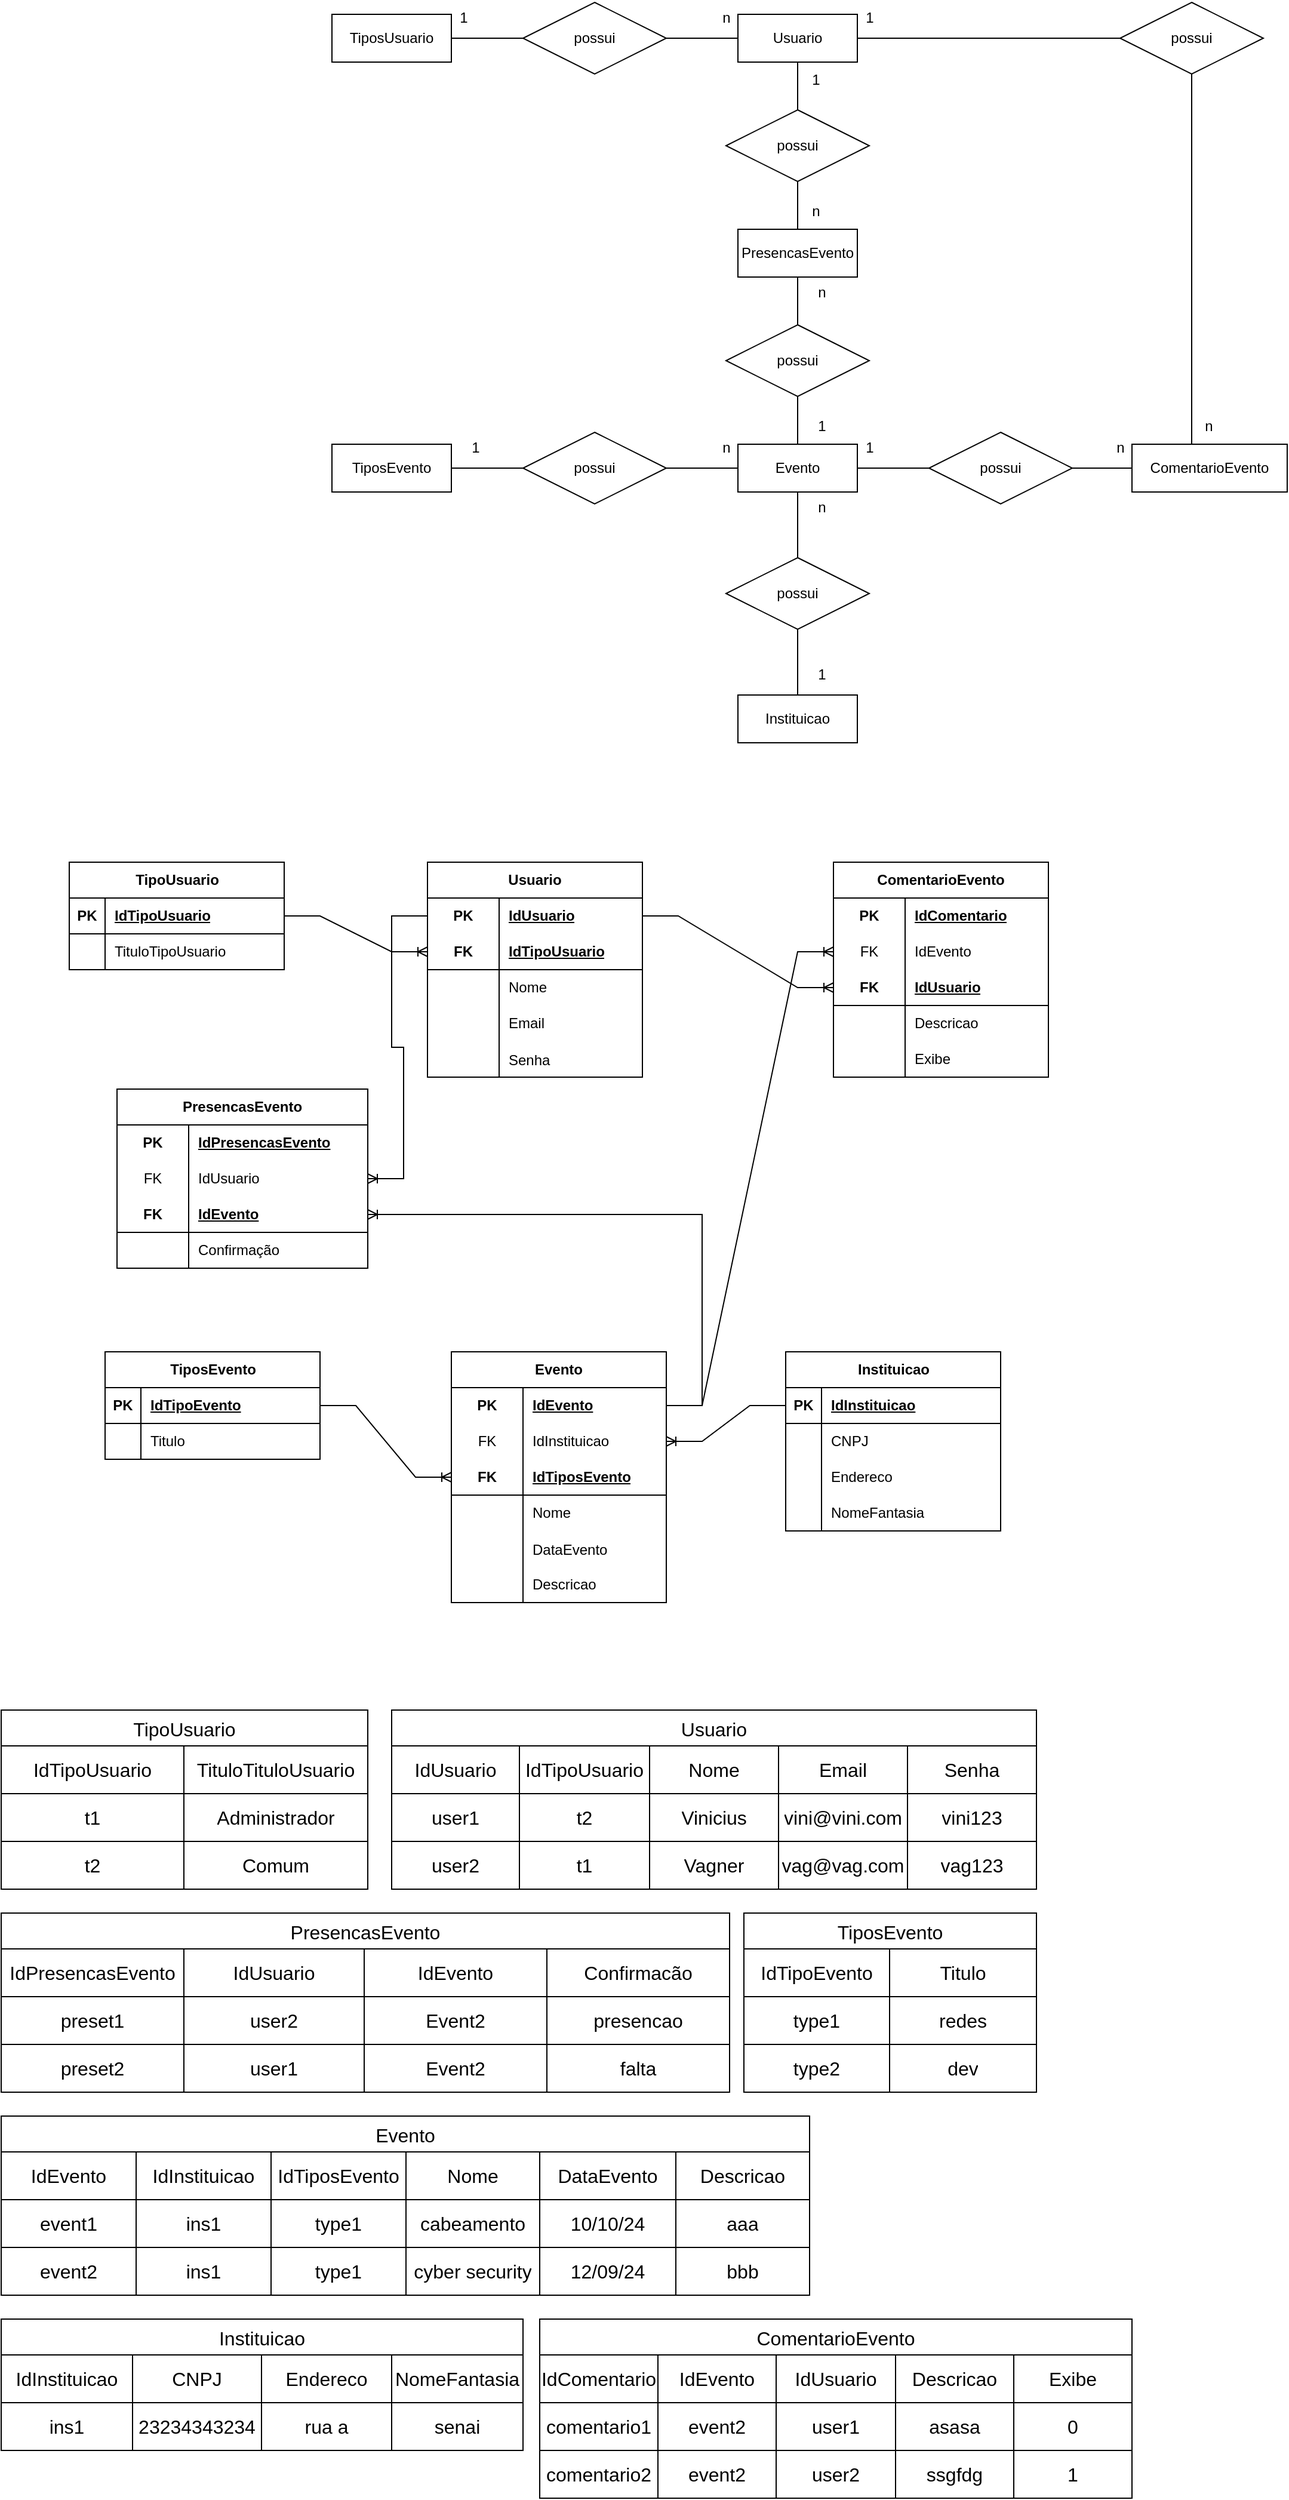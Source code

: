 <mxfile version="21.6.8" type="device">
  <diagram name="Página-1" id="OBvNYCjKg1h4zTFUq2_c">
    <mxGraphModel dx="2062" dy="684" grid="1" gridSize="10" guides="1" tooltips="1" connect="1" arrows="1" fold="1" page="1" pageScale="1" pageWidth="827" pageHeight="1169" math="0" shadow="0">
      <root>
        <mxCell id="0" />
        <mxCell id="1" parent="0" />
        <mxCell id="JsdlcBCLtgcQqdoYXaSX-20" style="edgeStyle=orthogonalEdgeStyle;rounded=0;orthogonalLoop=1;jettySize=auto;html=1;entryX=0;entryY=0.5;entryDx=0;entryDy=0;endArrow=none;endFill=0;" parent="1" source="JsdlcBCLtgcQqdoYXaSX-4" target="JsdlcBCLtgcQqdoYXaSX-16" edge="1">
          <mxGeometry relative="1" as="geometry" />
        </mxCell>
        <mxCell id="JsdlcBCLtgcQqdoYXaSX-4" value="TiposUsuario" style="whiteSpace=wrap;html=1;align=center;" parent="1" vertex="1">
          <mxGeometry x="-320" y="130" width="100" height="40" as="geometry" />
        </mxCell>
        <mxCell id="JsdlcBCLtgcQqdoYXaSX-23" style="edgeStyle=orthogonalEdgeStyle;rounded=0;orthogonalLoop=1;jettySize=auto;html=1;entryX=0.5;entryY=0;entryDx=0;entryDy=0;endArrow=none;endFill=0;" parent="1" source="JsdlcBCLtgcQqdoYXaSX-5" target="JsdlcBCLtgcQqdoYXaSX-17" edge="1">
          <mxGeometry relative="1" as="geometry" />
        </mxCell>
        <mxCell id="JsdlcBCLtgcQqdoYXaSX-39" style="edgeStyle=orthogonalEdgeStyle;rounded=0;orthogonalLoop=1;jettySize=auto;html=1;entryX=0;entryY=0.5;entryDx=0;entryDy=0;endArrow=none;endFill=0;" parent="1" source="JsdlcBCLtgcQqdoYXaSX-5" target="JsdlcBCLtgcQqdoYXaSX-38" edge="1">
          <mxGeometry relative="1" as="geometry">
            <mxPoint x="310" y="150" as="targetPoint" />
          </mxGeometry>
        </mxCell>
        <mxCell id="JsdlcBCLtgcQqdoYXaSX-5" value="Usuario" style="whiteSpace=wrap;html=1;align=center;" parent="1" vertex="1">
          <mxGeometry x="20" y="130" width="100" height="40" as="geometry" />
        </mxCell>
        <mxCell id="JsdlcBCLtgcQqdoYXaSX-35" style="edgeStyle=orthogonalEdgeStyle;rounded=0;orthogonalLoop=1;jettySize=auto;html=1;entryX=0.5;entryY=0;entryDx=0;entryDy=0;endArrow=none;endFill=0;" parent="1" source="JsdlcBCLtgcQqdoYXaSX-6" target="JsdlcBCLtgcQqdoYXaSX-32" edge="1">
          <mxGeometry relative="1" as="geometry" />
        </mxCell>
        <mxCell id="JsdlcBCLtgcQqdoYXaSX-6" value="Evento" style="whiteSpace=wrap;html=1;align=center;" parent="1" vertex="1">
          <mxGeometry x="20" y="490" width="100" height="40" as="geometry" />
        </mxCell>
        <mxCell id="JsdlcBCLtgcQqdoYXaSX-30" style="edgeStyle=orthogonalEdgeStyle;rounded=0;orthogonalLoop=1;jettySize=auto;html=1;entryX=0;entryY=0.5;entryDx=0;entryDy=0;endArrow=none;endFill=0;" parent="1" source="JsdlcBCLtgcQqdoYXaSX-11" target="JsdlcBCLtgcQqdoYXaSX-29" edge="1">
          <mxGeometry relative="1" as="geometry" />
        </mxCell>
        <mxCell id="JsdlcBCLtgcQqdoYXaSX-11" value="TiposEvento" style="whiteSpace=wrap;html=1;align=center;" parent="1" vertex="1">
          <mxGeometry x="-320" y="490" width="100" height="40" as="geometry" />
        </mxCell>
        <mxCell id="JsdlcBCLtgcQqdoYXaSX-25" style="edgeStyle=orthogonalEdgeStyle;rounded=0;orthogonalLoop=1;jettySize=auto;html=1;entryX=0.5;entryY=0;entryDx=0;entryDy=0;endArrow=none;endFill=0;" parent="1" source="JsdlcBCLtgcQqdoYXaSX-13" target="JsdlcBCLtgcQqdoYXaSX-19" edge="1">
          <mxGeometry relative="1" as="geometry" />
        </mxCell>
        <mxCell id="JsdlcBCLtgcQqdoYXaSX-13" value="PresencasEvento" style="whiteSpace=wrap;html=1;align=center;" parent="1" vertex="1">
          <mxGeometry x="20" y="310" width="100" height="40" as="geometry" />
        </mxCell>
        <mxCell id="JsdlcBCLtgcQqdoYXaSX-14" value="Instituicao" style="whiteSpace=wrap;html=1;align=center;" parent="1" vertex="1">
          <mxGeometry x="20" y="700" width="100" height="40" as="geometry" />
        </mxCell>
        <mxCell id="JsdlcBCLtgcQqdoYXaSX-41" style="edgeStyle=orthogonalEdgeStyle;rounded=0;orthogonalLoop=1;jettySize=auto;html=1;entryX=1;entryY=0.5;entryDx=0;entryDy=0;endArrow=none;endFill=0;" parent="1" source="JsdlcBCLtgcQqdoYXaSX-15" target="JsdlcBCLtgcQqdoYXaSX-37" edge="1">
          <mxGeometry relative="1" as="geometry" />
        </mxCell>
        <mxCell id="JsdlcBCLtgcQqdoYXaSX-15" value="ComentarioEvento" style="whiteSpace=wrap;html=1;align=center;" parent="1" vertex="1">
          <mxGeometry x="350" y="490" width="130" height="40" as="geometry" />
        </mxCell>
        <mxCell id="JsdlcBCLtgcQqdoYXaSX-22" style="edgeStyle=orthogonalEdgeStyle;rounded=0;orthogonalLoop=1;jettySize=auto;html=1;entryX=0;entryY=0.5;entryDx=0;entryDy=0;endArrow=none;endFill=0;" parent="1" source="JsdlcBCLtgcQqdoYXaSX-16" target="JsdlcBCLtgcQqdoYXaSX-5" edge="1">
          <mxGeometry relative="1" as="geometry" />
        </mxCell>
        <mxCell id="JsdlcBCLtgcQqdoYXaSX-16" value="possui" style="shape=rhombus;perimeter=rhombusPerimeter;whiteSpace=wrap;html=1;align=center;" parent="1" vertex="1">
          <mxGeometry x="-160" y="120" width="120" height="60" as="geometry" />
        </mxCell>
        <mxCell id="JsdlcBCLtgcQqdoYXaSX-24" style="edgeStyle=orthogonalEdgeStyle;rounded=0;orthogonalLoop=1;jettySize=auto;html=1;entryX=0.5;entryY=0;entryDx=0;entryDy=0;endArrow=none;endFill=0;" parent="1" source="JsdlcBCLtgcQqdoYXaSX-17" target="JsdlcBCLtgcQqdoYXaSX-13" edge="1">
          <mxGeometry relative="1" as="geometry" />
        </mxCell>
        <mxCell id="JsdlcBCLtgcQqdoYXaSX-17" value="possui" style="shape=rhombus;perimeter=rhombusPerimeter;whiteSpace=wrap;html=1;align=center;" parent="1" vertex="1">
          <mxGeometry x="10" y="210" width="120" height="60" as="geometry" />
        </mxCell>
        <mxCell id="JsdlcBCLtgcQqdoYXaSX-26" style="edgeStyle=orthogonalEdgeStyle;rounded=0;orthogonalLoop=1;jettySize=auto;html=1;entryX=0.5;entryY=0;entryDx=0;entryDy=0;endArrow=none;endFill=0;" parent="1" source="JsdlcBCLtgcQqdoYXaSX-19" target="JsdlcBCLtgcQqdoYXaSX-6" edge="1">
          <mxGeometry relative="1" as="geometry" />
        </mxCell>
        <mxCell id="JsdlcBCLtgcQqdoYXaSX-19" value="possui" style="shape=rhombus;perimeter=rhombusPerimeter;whiteSpace=wrap;html=1;align=center;" parent="1" vertex="1">
          <mxGeometry x="10" y="390" width="120" height="60" as="geometry" />
        </mxCell>
        <mxCell id="JsdlcBCLtgcQqdoYXaSX-31" style="edgeStyle=orthogonalEdgeStyle;rounded=0;orthogonalLoop=1;jettySize=auto;html=1;entryX=0;entryY=0.5;entryDx=0;entryDy=0;endArrow=none;endFill=0;" parent="1" source="JsdlcBCLtgcQqdoYXaSX-29" target="JsdlcBCLtgcQqdoYXaSX-6" edge="1">
          <mxGeometry relative="1" as="geometry" />
        </mxCell>
        <mxCell id="JsdlcBCLtgcQqdoYXaSX-29" value="possui" style="shape=rhombus;perimeter=rhombusPerimeter;whiteSpace=wrap;html=1;align=center;" parent="1" vertex="1">
          <mxGeometry x="-160" y="480" width="120" height="60" as="geometry" />
        </mxCell>
        <mxCell id="JsdlcBCLtgcQqdoYXaSX-36" style="edgeStyle=orthogonalEdgeStyle;rounded=0;orthogonalLoop=1;jettySize=auto;html=1;entryX=0.5;entryY=0;entryDx=0;entryDy=0;endArrow=none;endFill=0;" parent="1" source="JsdlcBCLtgcQqdoYXaSX-32" target="JsdlcBCLtgcQqdoYXaSX-14" edge="1">
          <mxGeometry relative="1" as="geometry" />
        </mxCell>
        <mxCell id="JsdlcBCLtgcQqdoYXaSX-32" value="possui" style="shape=rhombus;perimeter=rhombusPerimeter;whiteSpace=wrap;html=1;align=center;" parent="1" vertex="1">
          <mxGeometry x="10" y="585" width="120" height="60" as="geometry" />
        </mxCell>
        <mxCell id="JsdlcBCLtgcQqdoYXaSX-42" value="" style="edgeStyle=orthogonalEdgeStyle;rounded=0;orthogonalLoop=1;jettySize=auto;html=1;endArrow=none;endFill=0;" parent="1" source="JsdlcBCLtgcQqdoYXaSX-37" target="JsdlcBCLtgcQqdoYXaSX-6" edge="1">
          <mxGeometry relative="1" as="geometry" />
        </mxCell>
        <mxCell id="JsdlcBCLtgcQqdoYXaSX-37" value="possui" style="shape=rhombus;perimeter=rhombusPerimeter;whiteSpace=wrap;html=1;align=center;" parent="1" vertex="1">
          <mxGeometry x="180" y="480" width="120" height="60" as="geometry" />
        </mxCell>
        <mxCell id="JsdlcBCLtgcQqdoYXaSX-40" style="edgeStyle=orthogonalEdgeStyle;rounded=0;orthogonalLoop=1;jettySize=auto;html=1;entryX=0.5;entryY=0;entryDx=0;entryDy=0;endArrow=none;endFill=0;" parent="1" source="JsdlcBCLtgcQqdoYXaSX-38" target="JsdlcBCLtgcQqdoYXaSX-15" edge="1">
          <mxGeometry relative="1" as="geometry">
            <Array as="points">
              <mxPoint x="400" y="490" />
            </Array>
          </mxGeometry>
        </mxCell>
        <mxCell id="JsdlcBCLtgcQqdoYXaSX-38" value="possui" style="shape=rhombus;perimeter=rhombusPerimeter;whiteSpace=wrap;html=1;align=center;" parent="1" vertex="1">
          <mxGeometry x="340" y="120" width="120" height="60" as="geometry" />
        </mxCell>
        <mxCell id="JsdlcBCLtgcQqdoYXaSX-48" value="1" style="text;html=1;align=center;verticalAlign=middle;resizable=0;points=[];autosize=1;strokeColor=none;fillColor=none;" parent="1" vertex="1">
          <mxGeometry x="-225" y="118" width="30" height="30" as="geometry" />
        </mxCell>
        <mxCell id="JsdlcBCLtgcQqdoYXaSX-49" value="n" style="text;html=1;align=center;verticalAlign=middle;resizable=0;points=[];autosize=1;strokeColor=none;fillColor=none;" parent="1" vertex="1">
          <mxGeometry x="-5" y="118" width="30" height="30" as="geometry" />
        </mxCell>
        <mxCell id="JsdlcBCLtgcQqdoYXaSX-53" value="n" style="text;html=1;align=center;verticalAlign=middle;resizable=0;points=[];autosize=1;strokeColor=none;fillColor=none;" parent="1" vertex="1">
          <mxGeometry x="70" y="280" width="30" height="30" as="geometry" />
        </mxCell>
        <mxCell id="JsdlcBCLtgcQqdoYXaSX-54" value="1" style="text;html=1;align=center;verticalAlign=middle;resizable=0;points=[];autosize=1;strokeColor=none;fillColor=none;" parent="1" vertex="1">
          <mxGeometry x="70" y="170" width="30" height="30" as="geometry" />
        </mxCell>
        <mxCell id="JsdlcBCLtgcQqdoYXaSX-55" value="n" style="text;html=1;align=center;verticalAlign=middle;resizable=0;points=[];autosize=1;strokeColor=none;fillColor=none;" parent="1" vertex="1">
          <mxGeometry x="75" y="348" width="30" height="30" as="geometry" />
        </mxCell>
        <mxCell id="JsdlcBCLtgcQqdoYXaSX-56" value="1" style="text;html=1;align=center;verticalAlign=middle;resizable=0;points=[];autosize=1;strokeColor=none;fillColor=none;" parent="1" vertex="1">
          <mxGeometry x="75" y="460" width="30" height="30" as="geometry" />
        </mxCell>
        <mxCell id="JsdlcBCLtgcQqdoYXaSX-57" value="1" style="text;html=1;align=center;verticalAlign=middle;resizable=0;points=[];autosize=1;strokeColor=none;fillColor=none;" parent="1" vertex="1">
          <mxGeometry x="-215" y="478" width="30" height="30" as="geometry" />
        </mxCell>
        <mxCell id="JsdlcBCLtgcQqdoYXaSX-58" value="n" style="text;html=1;align=center;verticalAlign=middle;resizable=0;points=[];autosize=1;strokeColor=none;fillColor=none;" parent="1" vertex="1">
          <mxGeometry x="-5" y="478" width="30" height="30" as="geometry" />
        </mxCell>
        <mxCell id="JsdlcBCLtgcQqdoYXaSX-59" value="1" style="text;html=1;align=center;verticalAlign=middle;resizable=0;points=[];autosize=1;strokeColor=none;fillColor=none;" parent="1" vertex="1">
          <mxGeometry x="75" y="668" width="30" height="30" as="geometry" />
        </mxCell>
        <mxCell id="JsdlcBCLtgcQqdoYXaSX-60" value="n" style="text;html=1;align=center;verticalAlign=middle;resizable=0;points=[];autosize=1;strokeColor=none;fillColor=none;" parent="1" vertex="1">
          <mxGeometry x="75" y="528" width="30" height="30" as="geometry" />
        </mxCell>
        <mxCell id="JsdlcBCLtgcQqdoYXaSX-61" value="n" style="text;html=1;align=center;verticalAlign=middle;resizable=0;points=[];autosize=1;strokeColor=none;fillColor=none;" parent="1" vertex="1">
          <mxGeometry x="399" y="460" width="30" height="30" as="geometry" />
        </mxCell>
        <mxCell id="JsdlcBCLtgcQqdoYXaSX-62" value="n" style="text;html=1;align=center;verticalAlign=middle;resizable=0;points=[];autosize=1;strokeColor=none;fillColor=none;" parent="1" vertex="1">
          <mxGeometry x="325" y="478" width="30" height="30" as="geometry" />
        </mxCell>
        <mxCell id="JsdlcBCLtgcQqdoYXaSX-63" value="1" style="text;html=1;align=center;verticalAlign=middle;resizable=0;points=[];autosize=1;strokeColor=none;fillColor=none;" parent="1" vertex="1">
          <mxGeometry x="115" y="478" width="30" height="30" as="geometry" />
        </mxCell>
        <mxCell id="JsdlcBCLtgcQqdoYXaSX-64" value="1" style="text;html=1;align=center;verticalAlign=middle;resizable=0;points=[];autosize=1;strokeColor=none;fillColor=none;" parent="1" vertex="1">
          <mxGeometry x="115" y="118" width="30" height="30" as="geometry" />
        </mxCell>
        <mxCell id="JsdlcBCLtgcQqdoYXaSX-65" value="TipoUsuario" style="shape=table;startSize=30;container=1;collapsible=1;childLayout=tableLayout;fixedRows=1;rowLines=0;fontStyle=1;align=center;resizeLast=1;html=1;" parent="1" vertex="1">
          <mxGeometry x="-540" y="840" width="180" height="90" as="geometry" />
        </mxCell>
        <mxCell id="JsdlcBCLtgcQqdoYXaSX-66" value="" style="shape=tableRow;horizontal=0;startSize=0;swimlaneHead=0;swimlaneBody=0;fillColor=none;collapsible=0;dropTarget=0;points=[[0,0.5],[1,0.5]];portConstraint=eastwest;top=0;left=0;right=0;bottom=1;" parent="JsdlcBCLtgcQqdoYXaSX-65" vertex="1">
          <mxGeometry y="30" width="180" height="30" as="geometry" />
        </mxCell>
        <mxCell id="JsdlcBCLtgcQqdoYXaSX-67" value="PK" style="shape=partialRectangle;connectable=0;fillColor=none;top=0;left=0;bottom=0;right=0;fontStyle=1;overflow=hidden;whiteSpace=wrap;html=1;" parent="JsdlcBCLtgcQqdoYXaSX-66" vertex="1">
          <mxGeometry width="30" height="30" as="geometry">
            <mxRectangle width="30" height="30" as="alternateBounds" />
          </mxGeometry>
        </mxCell>
        <mxCell id="JsdlcBCLtgcQqdoYXaSX-68" value="IdTipoUsuario" style="shape=partialRectangle;connectable=0;fillColor=none;top=0;left=0;bottom=0;right=0;align=left;spacingLeft=6;fontStyle=5;overflow=hidden;whiteSpace=wrap;html=1;" parent="JsdlcBCLtgcQqdoYXaSX-66" vertex="1">
          <mxGeometry x="30" width="150" height="30" as="geometry">
            <mxRectangle width="150" height="30" as="alternateBounds" />
          </mxGeometry>
        </mxCell>
        <mxCell id="JsdlcBCLtgcQqdoYXaSX-69" value="" style="shape=tableRow;horizontal=0;startSize=0;swimlaneHead=0;swimlaneBody=0;fillColor=none;collapsible=0;dropTarget=0;points=[[0,0.5],[1,0.5]];portConstraint=eastwest;top=0;left=0;right=0;bottom=0;" parent="JsdlcBCLtgcQqdoYXaSX-65" vertex="1">
          <mxGeometry y="60" width="180" height="30" as="geometry" />
        </mxCell>
        <mxCell id="JsdlcBCLtgcQqdoYXaSX-70" value="" style="shape=partialRectangle;connectable=0;fillColor=none;top=0;left=0;bottom=0;right=0;editable=1;overflow=hidden;whiteSpace=wrap;html=1;" parent="JsdlcBCLtgcQqdoYXaSX-69" vertex="1">
          <mxGeometry width="30" height="30" as="geometry">
            <mxRectangle width="30" height="30" as="alternateBounds" />
          </mxGeometry>
        </mxCell>
        <mxCell id="JsdlcBCLtgcQqdoYXaSX-71" value="TituloTipoUsuario" style="shape=partialRectangle;connectable=0;fillColor=none;top=0;left=0;bottom=0;right=0;align=left;spacingLeft=6;overflow=hidden;whiteSpace=wrap;html=1;" parent="JsdlcBCLtgcQqdoYXaSX-69" vertex="1">
          <mxGeometry x="30" width="150" height="30" as="geometry">
            <mxRectangle width="150" height="30" as="alternateBounds" />
          </mxGeometry>
        </mxCell>
        <mxCell id="JsdlcBCLtgcQqdoYXaSX-78" value="Usuario" style="shape=table;startSize=30;container=1;collapsible=1;childLayout=tableLayout;fixedRows=1;rowLines=0;fontStyle=1;align=center;resizeLast=1;html=1;whiteSpace=wrap;" parent="1" vertex="1">
          <mxGeometry x="-240" y="840" width="180" height="180" as="geometry" />
        </mxCell>
        <mxCell id="JsdlcBCLtgcQqdoYXaSX-79" value="" style="shape=tableRow;horizontal=0;startSize=0;swimlaneHead=0;swimlaneBody=0;fillColor=none;collapsible=0;dropTarget=0;points=[[0,0.5],[1,0.5]];portConstraint=eastwest;top=0;left=0;right=0;bottom=0;html=1;" parent="JsdlcBCLtgcQqdoYXaSX-78" vertex="1">
          <mxGeometry y="30" width="180" height="30" as="geometry" />
        </mxCell>
        <mxCell id="JsdlcBCLtgcQqdoYXaSX-80" value="PK" style="shape=partialRectangle;connectable=0;fillColor=none;top=0;left=0;bottom=0;right=0;fontStyle=1;overflow=hidden;html=1;whiteSpace=wrap;" parent="JsdlcBCLtgcQqdoYXaSX-79" vertex="1">
          <mxGeometry width="60" height="30" as="geometry">
            <mxRectangle width="60" height="30" as="alternateBounds" />
          </mxGeometry>
        </mxCell>
        <mxCell id="JsdlcBCLtgcQqdoYXaSX-81" value="IdUsuario" style="shape=partialRectangle;connectable=0;fillColor=none;top=0;left=0;bottom=0;right=0;align=left;spacingLeft=6;fontStyle=5;overflow=hidden;html=1;whiteSpace=wrap;" parent="JsdlcBCLtgcQqdoYXaSX-79" vertex="1">
          <mxGeometry x="60" width="120" height="30" as="geometry">
            <mxRectangle width="120" height="30" as="alternateBounds" />
          </mxGeometry>
        </mxCell>
        <mxCell id="JsdlcBCLtgcQqdoYXaSX-82" value="" style="shape=tableRow;horizontal=0;startSize=0;swimlaneHead=0;swimlaneBody=0;fillColor=none;collapsible=0;dropTarget=0;points=[[0,0.5],[1,0.5]];portConstraint=eastwest;top=0;left=0;right=0;bottom=1;html=1;" parent="JsdlcBCLtgcQqdoYXaSX-78" vertex="1">
          <mxGeometry y="60" width="180" height="30" as="geometry" />
        </mxCell>
        <mxCell id="JsdlcBCLtgcQqdoYXaSX-83" value="FK" style="shape=partialRectangle;connectable=0;fillColor=none;top=0;left=0;bottom=0;right=0;fontStyle=1;overflow=hidden;html=1;whiteSpace=wrap;" parent="JsdlcBCLtgcQqdoYXaSX-82" vertex="1">
          <mxGeometry width="60" height="30" as="geometry">
            <mxRectangle width="60" height="30" as="alternateBounds" />
          </mxGeometry>
        </mxCell>
        <mxCell id="JsdlcBCLtgcQqdoYXaSX-84" value="IdTipoUsuario" style="shape=partialRectangle;connectable=0;fillColor=none;top=0;left=0;bottom=0;right=0;align=left;spacingLeft=6;fontStyle=5;overflow=hidden;html=1;whiteSpace=wrap;" parent="JsdlcBCLtgcQqdoYXaSX-82" vertex="1">
          <mxGeometry x="60" width="120" height="30" as="geometry">
            <mxRectangle width="120" height="30" as="alternateBounds" />
          </mxGeometry>
        </mxCell>
        <mxCell id="JsdlcBCLtgcQqdoYXaSX-85" value="" style="shape=tableRow;horizontal=0;startSize=0;swimlaneHead=0;swimlaneBody=0;fillColor=none;collapsible=0;dropTarget=0;points=[[0,0.5],[1,0.5]];portConstraint=eastwest;top=0;left=0;right=0;bottom=0;html=1;" parent="JsdlcBCLtgcQqdoYXaSX-78" vertex="1">
          <mxGeometry y="90" width="180" height="30" as="geometry" />
        </mxCell>
        <mxCell id="JsdlcBCLtgcQqdoYXaSX-86" value="" style="shape=partialRectangle;connectable=0;fillColor=none;top=0;left=0;bottom=0;right=0;editable=1;overflow=hidden;html=1;whiteSpace=wrap;" parent="JsdlcBCLtgcQqdoYXaSX-85" vertex="1">
          <mxGeometry width="60" height="30" as="geometry">
            <mxRectangle width="60" height="30" as="alternateBounds" />
          </mxGeometry>
        </mxCell>
        <mxCell id="JsdlcBCLtgcQqdoYXaSX-87" value="Nome" style="shape=partialRectangle;connectable=0;fillColor=none;top=0;left=0;bottom=0;right=0;align=left;spacingLeft=6;overflow=hidden;html=1;whiteSpace=wrap;" parent="JsdlcBCLtgcQqdoYXaSX-85" vertex="1">
          <mxGeometry x="60" width="120" height="30" as="geometry">
            <mxRectangle width="120" height="30" as="alternateBounds" />
          </mxGeometry>
        </mxCell>
        <mxCell id="JsdlcBCLtgcQqdoYXaSX-88" value="" style="shape=tableRow;horizontal=0;startSize=0;swimlaneHead=0;swimlaneBody=0;fillColor=none;collapsible=0;dropTarget=0;points=[[0,0.5],[1,0.5]];portConstraint=eastwest;top=0;left=0;right=0;bottom=0;html=1;" parent="JsdlcBCLtgcQqdoYXaSX-78" vertex="1">
          <mxGeometry y="120" width="180" height="30" as="geometry" />
        </mxCell>
        <mxCell id="JsdlcBCLtgcQqdoYXaSX-89" value="" style="shape=partialRectangle;connectable=0;fillColor=none;top=0;left=0;bottom=0;right=0;editable=1;overflow=hidden;html=1;whiteSpace=wrap;" parent="JsdlcBCLtgcQqdoYXaSX-88" vertex="1">
          <mxGeometry width="60" height="30" as="geometry">
            <mxRectangle width="60" height="30" as="alternateBounds" />
          </mxGeometry>
        </mxCell>
        <mxCell id="JsdlcBCLtgcQqdoYXaSX-90" value="Email" style="shape=partialRectangle;connectable=0;fillColor=none;top=0;left=0;bottom=0;right=0;align=left;spacingLeft=6;overflow=hidden;html=1;whiteSpace=wrap;" parent="JsdlcBCLtgcQqdoYXaSX-88" vertex="1">
          <mxGeometry x="60" width="120" height="30" as="geometry">
            <mxRectangle width="120" height="30" as="alternateBounds" />
          </mxGeometry>
        </mxCell>
        <mxCell id="JsdlcBCLtgcQqdoYXaSX-106" value="" style="shape=tableRow;horizontal=0;startSize=0;swimlaneHead=0;swimlaneBody=0;fillColor=none;collapsible=0;dropTarget=0;points=[[0,0.5],[1,0.5]];portConstraint=eastwest;top=0;left=0;right=0;bottom=0;" parent="JsdlcBCLtgcQqdoYXaSX-78" vertex="1">
          <mxGeometry y="150" width="180" height="30" as="geometry" />
        </mxCell>
        <mxCell id="JsdlcBCLtgcQqdoYXaSX-107" value="" style="shape=partialRectangle;connectable=0;fillColor=none;top=0;left=0;bottom=0;right=0;editable=1;overflow=hidden;" parent="JsdlcBCLtgcQqdoYXaSX-106" vertex="1">
          <mxGeometry width="60" height="30" as="geometry">
            <mxRectangle width="60" height="30" as="alternateBounds" />
          </mxGeometry>
        </mxCell>
        <mxCell id="JsdlcBCLtgcQqdoYXaSX-108" value="Senha" style="shape=partialRectangle;connectable=0;fillColor=none;top=0;left=0;bottom=0;right=0;align=left;spacingLeft=6;overflow=hidden;" parent="JsdlcBCLtgcQqdoYXaSX-106" vertex="1">
          <mxGeometry x="60" width="120" height="30" as="geometry">
            <mxRectangle width="120" height="30" as="alternateBounds" />
          </mxGeometry>
        </mxCell>
        <mxCell id="JsdlcBCLtgcQqdoYXaSX-91" value="ComentarioEvento" style="shape=table;startSize=30;container=1;collapsible=1;childLayout=tableLayout;fixedRows=1;rowLines=0;fontStyle=1;align=center;resizeLast=1;html=1;whiteSpace=wrap;" parent="1" vertex="1">
          <mxGeometry x="100" y="840" width="180" height="180" as="geometry" />
        </mxCell>
        <mxCell id="JsdlcBCLtgcQqdoYXaSX-92" value="" style="shape=tableRow;horizontal=0;startSize=0;swimlaneHead=0;swimlaneBody=0;fillColor=none;collapsible=0;dropTarget=0;points=[[0,0.5],[1,0.5]];portConstraint=eastwest;top=0;left=0;right=0;bottom=0;html=1;" parent="JsdlcBCLtgcQqdoYXaSX-91" vertex="1">
          <mxGeometry y="30" width="180" height="30" as="geometry" />
        </mxCell>
        <mxCell id="JsdlcBCLtgcQqdoYXaSX-93" value="PK" style="shape=partialRectangle;connectable=0;fillColor=none;top=0;left=0;bottom=0;right=0;fontStyle=1;overflow=hidden;html=1;whiteSpace=wrap;" parent="JsdlcBCLtgcQqdoYXaSX-92" vertex="1">
          <mxGeometry width="60" height="30" as="geometry">
            <mxRectangle width="60" height="30" as="alternateBounds" />
          </mxGeometry>
        </mxCell>
        <mxCell id="JsdlcBCLtgcQqdoYXaSX-94" value="IdComentario" style="shape=partialRectangle;connectable=0;fillColor=none;top=0;left=0;bottom=0;right=0;align=left;spacingLeft=6;fontStyle=5;overflow=hidden;html=1;whiteSpace=wrap;" parent="JsdlcBCLtgcQqdoYXaSX-92" vertex="1">
          <mxGeometry x="60" width="120" height="30" as="geometry">
            <mxRectangle width="120" height="30" as="alternateBounds" />
          </mxGeometry>
        </mxCell>
        <mxCell id="JsdlcBCLtgcQqdoYXaSX-217" value="" style="shape=tableRow;horizontal=0;startSize=0;swimlaneHead=0;swimlaneBody=0;fillColor=none;collapsible=0;dropTarget=0;points=[[0,0.5],[1,0.5]];portConstraint=eastwest;top=0;left=0;right=0;bottom=0;" parent="JsdlcBCLtgcQqdoYXaSX-91" vertex="1">
          <mxGeometry y="60" width="180" height="30" as="geometry" />
        </mxCell>
        <mxCell id="JsdlcBCLtgcQqdoYXaSX-218" value="FK" style="shape=partialRectangle;connectable=0;fillColor=none;top=0;left=0;bottom=0;right=0;fontStyle=0;overflow=hidden;whiteSpace=wrap;html=1;" parent="JsdlcBCLtgcQqdoYXaSX-217" vertex="1">
          <mxGeometry width="60" height="30" as="geometry">
            <mxRectangle width="60" height="30" as="alternateBounds" />
          </mxGeometry>
        </mxCell>
        <mxCell id="JsdlcBCLtgcQqdoYXaSX-219" value="IdEvento" style="shape=partialRectangle;connectable=0;fillColor=none;top=0;left=0;bottom=0;right=0;align=left;spacingLeft=6;fontStyle=0;overflow=hidden;whiteSpace=wrap;html=1;" parent="JsdlcBCLtgcQqdoYXaSX-217" vertex="1">
          <mxGeometry x="60" width="120" height="30" as="geometry">
            <mxRectangle width="120" height="30" as="alternateBounds" />
          </mxGeometry>
        </mxCell>
        <mxCell id="JsdlcBCLtgcQqdoYXaSX-95" value="" style="shape=tableRow;horizontal=0;startSize=0;swimlaneHead=0;swimlaneBody=0;fillColor=none;collapsible=0;dropTarget=0;points=[[0,0.5],[1,0.5]];portConstraint=eastwest;top=0;left=0;right=0;bottom=1;html=1;" parent="JsdlcBCLtgcQqdoYXaSX-91" vertex="1">
          <mxGeometry y="90" width="180" height="30" as="geometry" />
        </mxCell>
        <mxCell id="JsdlcBCLtgcQqdoYXaSX-96" value="FK" style="shape=partialRectangle;connectable=0;fillColor=none;top=0;left=0;bottom=0;right=0;fontStyle=1;overflow=hidden;html=1;whiteSpace=wrap;" parent="JsdlcBCLtgcQqdoYXaSX-95" vertex="1">
          <mxGeometry width="60" height="30" as="geometry">
            <mxRectangle width="60" height="30" as="alternateBounds" />
          </mxGeometry>
        </mxCell>
        <mxCell id="JsdlcBCLtgcQqdoYXaSX-97" value="IdUsuario" style="shape=partialRectangle;connectable=0;fillColor=none;top=0;left=0;bottom=0;right=0;align=left;spacingLeft=6;fontStyle=5;overflow=hidden;html=1;whiteSpace=wrap;" parent="JsdlcBCLtgcQqdoYXaSX-95" vertex="1">
          <mxGeometry x="60" width="120" height="30" as="geometry">
            <mxRectangle width="120" height="30" as="alternateBounds" />
          </mxGeometry>
        </mxCell>
        <mxCell id="JsdlcBCLtgcQqdoYXaSX-98" value="" style="shape=tableRow;horizontal=0;startSize=0;swimlaneHead=0;swimlaneBody=0;fillColor=none;collapsible=0;dropTarget=0;points=[[0,0.5],[1,0.5]];portConstraint=eastwest;top=0;left=0;right=0;bottom=0;html=1;" parent="JsdlcBCLtgcQqdoYXaSX-91" vertex="1">
          <mxGeometry y="120" width="180" height="30" as="geometry" />
        </mxCell>
        <mxCell id="JsdlcBCLtgcQqdoYXaSX-99" value="" style="shape=partialRectangle;connectable=0;fillColor=none;top=0;left=0;bottom=0;right=0;editable=1;overflow=hidden;html=1;whiteSpace=wrap;" parent="JsdlcBCLtgcQqdoYXaSX-98" vertex="1">
          <mxGeometry width="60" height="30" as="geometry">
            <mxRectangle width="60" height="30" as="alternateBounds" />
          </mxGeometry>
        </mxCell>
        <mxCell id="JsdlcBCLtgcQqdoYXaSX-100" value="Descricao" style="shape=partialRectangle;connectable=0;fillColor=none;top=0;left=0;bottom=0;right=0;align=left;spacingLeft=6;overflow=hidden;html=1;whiteSpace=wrap;" parent="JsdlcBCLtgcQqdoYXaSX-98" vertex="1">
          <mxGeometry x="60" width="120" height="30" as="geometry">
            <mxRectangle width="120" height="30" as="alternateBounds" />
          </mxGeometry>
        </mxCell>
        <mxCell id="JsdlcBCLtgcQqdoYXaSX-101" value="" style="shape=tableRow;horizontal=0;startSize=0;swimlaneHead=0;swimlaneBody=0;fillColor=none;collapsible=0;dropTarget=0;points=[[0,0.5],[1,0.5]];portConstraint=eastwest;top=0;left=0;right=0;bottom=0;html=1;" parent="JsdlcBCLtgcQqdoYXaSX-91" vertex="1">
          <mxGeometry y="150" width="180" height="30" as="geometry" />
        </mxCell>
        <mxCell id="JsdlcBCLtgcQqdoYXaSX-102" value="" style="shape=partialRectangle;connectable=0;fillColor=none;top=0;left=0;bottom=0;right=0;editable=1;overflow=hidden;html=1;whiteSpace=wrap;" parent="JsdlcBCLtgcQqdoYXaSX-101" vertex="1">
          <mxGeometry width="60" height="30" as="geometry">
            <mxRectangle width="60" height="30" as="alternateBounds" />
          </mxGeometry>
        </mxCell>
        <mxCell id="JsdlcBCLtgcQqdoYXaSX-103" value="Exibe" style="shape=partialRectangle;connectable=0;fillColor=none;top=0;left=0;bottom=0;right=0;align=left;spacingLeft=6;overflow=hidden;html=1;whiteSpace=wrap;" parent="JsdlcBCLtgcQqdoYXaSX-101" vertex="1">
          <mxGeometry x="60" width="120" height="30" as="geometry">
            <mxRectangle width="120" height="30" as="alternateBounds" />
          </mxGeometry>
        </mxCell>
        <mxCell id="JsdlcBCLtgcQqdoYXaSX-109" value="" style="edgeStyle=entityRelationEdgeStyle;fontSize=12;html=1;endArrow=ERoneToMany;rounded=0;exitX=1;exitY=0.5;exitDx=0;exitDy=0;entryX=0;entryY=0.5;entryDx=0;entryDy=0;" parent="1" source="JsdlcBCLtgcQqdoYXaSX-66" target="JsdlcBCLtgcQqdoYXaSX-82" edge="1">
          <mxGeometry width="100" height="100" relative="1" as="geometry">
            <mxPoint x="-410" y="1100" as="sourcePoint" />
            <mxPoint x="-310" y="1000" as="targetPoint" />
          </mxGeometry>
        </mxCell>
        <mxCell id="JsdlcBCLtgcQqdoYXaSX-110" value="" style="edgeStyle=entityRelationEdgeStyle;fontSize=12;html=1;endArrow=ERoneToMany;rounded=0;entryX=0;entryY=0.5;entryDx=0;entryDy=0;exitX=1;exitY=0.5;exitDx=0;exitDy=0;" parent="1" source="JsdlcBCLtgcQqdoYXaSX-79" target="JsdlcBCLtgcQqdoYXaSX-95" edge="1">
          <mxGeometry width="100" height="100" relative="1" as="geometry">
            <mxPoint x="-90" y="1140" as="sourcePoint" />
            <mxPoint x="10" y="1040" as="targetPoint" />
          </mxGeometry>
        </mxCell>
        <mxCell id="JsdlcBCLtgcQqdoYXaSX-111" value="PresencasEvento" style="shape=table;startSize=30;container=1;collapsible=1;childLayout=tableLayout;fixedRows=1;rowLines=0;fontStyle=1;align=center;resizeLast=1;html=1;whiteSpace=wrap;" parent="1" vertex="1">
          <mxGeometry x="-500" y="1030" width="210" height="150" as="geometry" />
        </mxCell>
        <mxCell id="JsdlcBCLtgcQqdoYXaSX-112" value="" style="shape=tableRow;horizontal=0;startSize=0;swimlaneHead=0;swimlaneBody=0;fillColor=none;collapsible=0;dropTarget=0;points=[[0,0.5],[1,0.5]];portConstraint=eastwest;top=0;left=0;right=0;bottom=0;html=1;" parent="JsdlcBCLtgcQqdoYXaSX-111" vertex="1">
          <mxGeometry y="30" width="210" height="30" as="geometry" />
        </mxCell>
        <mxCell id="JsdlcBCLtgcQqdoYXaSX-113" value="PK" style="shape=partialRectangle;connectable=0;fillColor=none;top=0;left=0;bottom=0;right=0;fontStyle=1;overflow=hidden;html=1;whiteSpace=wrap;" parent="JsdlcBCLtgcQqdoYXaSX-112" vertex="1">
          <mxGeometry width="60" height="30" as="geometry">
            <mxRectangle width="60" height="30" as="alternateBounds" />
          </mxGeometry>
        </mxCell>
        <mxCell id="JsdlcBCLtgcQqdoYXaSX-114" value="IdPresencasEvento" style="shape=partialRectangle;connectable=0;fillColor=none;top=0;left=0;bottom=0;right=0;align=left;spacingLeft=6;fontStyle=5;overflow=hidden;html=1;whiteSpace=wrap;" parent="JsdlcBCLtgcQqdoYXaSX-112" vertex="1">
          <mxGeometry x="60" width="150" height="30" as="geometry">
            <mxRectangle width="150" height="30" as="alternateBounds" />
          </mxGeometry>
        </mxCell>
        <mxCell id="JsdlcBCLtgcQqdoYXaSX-124" value="" style="shape=tableRow;horizontal=0;startSize=0;swimlaneHead=0;swimlaneBody=0;fillColor=none;collapsible=0;dropTarget=0;points=[[0,0.5],[1,0.5]];portConstraint=eastwest;top=0;left=0;right=0;bottom=0;" parent="JsdlcBCLtgcQqdoYXaSX-111" vertex="1">
          <mxGeometry y="60" width="210" height="30" as="geometry" />
        </mxCell>
        <mxCell id="JsdlcBCLtgcQqdoYXaSX-125" value="FK" style="shape=partialRectangle;connectable=0;fillColor=none;top=0;left=0;bottom=0;right=0;fontStyle=0;overflow=hidden;whiteSpace=wrap;html=1;" parent="JsdlcBCLtgcQqdoYXaSX-124" vertex="1">
          <mxGeometry width="60" height="30" as="geometry">
            <mxRectangle width="60" height="30" as="alternateBounds" />
          </mxGeometry>
        </mxCell>
        <mxCell id="JsdlcBCLtgcQqdoYXaSX-126" value="IdUsuario" style="shape=partialRectangle;connectable=0;fillColor=none;top=0;left=0;bottom=0;right=0;align=left;spacingLeft=6;fontStyle=0;overflow=hidden;whiteSpace=wrap;html=1;" parent="JsdlcBCLtgcQqdoYXaSX-124" vertex="1">
          <mxGeometry x="60" width="150" height="30" as="geometry">
            <mxRectangle width="150" height="30" as="alternateBounds" />
          </mxGeometry>
        </mxCell>
        <mxCell id="JsdlcBCLtgcQqdoYXaSX-115" value="" style="shape=tableRow;horizontal=0;startSize=0;swimlaneHead=0;swimlaneBody=0;fillColor=none;collapsible=0;dropTarget=0;points=[[0,0.5],[1,0.5]];portConstraint=eastwest;top=0;left=0;right=0;bottom=1;html=1;" parent="JsdlcBCLtgcQqdoYXaSX-111" vertex="1">
          <mxGeometry y="90" width="210" height="30" as="geometry" />
        </mxCell>
        <mxCell id="JsdlcBCLtgcQqdoYXaSX-116" value="FK" style="shape=partialRectangle;connectable=0;fillColor=none;top=0;left=0;bottom=0;right=0;fontStyle=1;overflow=hidden;html=1;whiteSpace=wrap;" parent="JsdlcBCLtgcQqdoYXaSX-115" vertex="1">
          <mxGeometry width="60" height="30" as="geometry">
            <mxRectangle width="60" height="30" as="alternateBounds" />
          </mxGeometry>
        </mxCell>
        <mxCell id="JsdlcBCLtgcQqdoYXaSX-117" value="IdEvento" style="shape=partialRectangle;connectable=0;fillColor=none;top=0;left=0;bottom=0;right=0;align=left;spacingLeft=6;fontStyle=5;overflow=hidden;html=1;whiteSpace=wrap;" parent="JsdlcBCLtgcQqdoYXaSX-115" vertex="1">
          <mxGeometry x="60" width="150" height="30" as="geometry">
            <mxRectangle width="150" height="30" as="alternateBounds" />
          </mxGeometry>
        </mxCell>
        <mxCell id="JsdlcBCLtgcQqdoYXaSX-118" value="" style="shape=tableRow;horizontal=0;startSize=0;swimlaneHead=0;swimlaneBody=0;fillColor=none;collapsible=0;dropTarget=0;points=[[0,0.5],[1,0.5]];portConstraint=eastwest;top=0;left=0;right=0;bottom=0;html=1;" parent="JsdlcBCLtgcQqdoYXaSX-111" vertex="1">
          <mxGeometry y="120" width="210" height="30" as="geometry" />
        </mxCell>
        <mxCell id="JsdlcBCLtgcQqdoYXaSX-119" value="" style="shape=partialRectangle;connectable=0;fillColor=none;top=0;left=0;bottom=0;right=0;editable=1;overflow=hidden;html=1;whiteSpace=wrap;" parent="JsdlcBCLtgcQqdoYXaSX-118" vertex="1">
          <mxGeometry width="60" height="30" as="geometry">
            <mxRectangle width="60" height="30" as="alternateBounds" />
          </mxGeometry>
        </mxCell>
        <mxCell id="JsdlcBCLtgcQqdoYXaSX-120" value="Confirmação" style="shape=partialRectangle;connectable=0;fillColor=none;top=0;left=0;bottom=0;right=0;align=left;spacingLeft=6;overflow=hidden;html=1;whiteSpace=wrap;" parent="JsdlcBCLtgcQqdoYXaSX-118" vertex="1">
          <mxGeometry x="60" width="150" height="30" as="geometry">
            <mxRectangle width="150" height="30" as="alternateBounds" />
          </mxGeometry>
        </mxCell>
        <mxCell id="JsdlcBCLtgcQqdoYXaSX-141" value="" style="edgeStyle=entityRelationEdgeStyle;fontSize=12;html=1;endArrow=ERoneToMany;rounded=0;" parent="1" source="JsdlcBCLtgcQqdoYXaSX-79" target="JsdlcBCLtgcQqdoYXaSX-124" edge="1">
          <mxGeometry width="100" height="100" relative="1" as="geometry">
            <mxPoint x="-340" y="910" as="sourcePoint" />
            <mxPoint x="-340" y="1240" as="targetPoint" />
            <Array as="points">
              <mxPoint x="-410" y="1075" />
              <mxPoint x="-430" y="1075" />
            </Array>
          </mxGeometry>
        </mxCell>
        <mxCell id="JsdlcBCLtgcQqdoYXaSX-143" value="" style="edgeStyle=entityRelationEdgeStyle;fontSize=12;html=1;endArrow=ERoneToMany;rounded=0;exitX=1;exitY=0.5;exitDx=0;exitDy=0;entryX=1;entryY=0.5;entryDx=0;entryDy=0;" parent="1" target="JsdlcBCLtgcQqdoYXaSX-115" edge="1">
          <mxGeometry width="100" height="100" relative="1" as="geometry">
            <mxPoint x="-40" y="1295" as="sourcePoint" />
            <mxPoint x="-130" y="1070" as="targetPoint" />
          </mxGeometry>
        </mxCell>
        <mxCell id="JsdlcBCLtgcQqdoYXaSX-159" value="Evento" style="shape=table;startSize=30;container=1;collapsible=1;childLayout=tableLayout;fixedRows=1;rowLines=0;fontStyle=1;align=center;resizeLast=1;html=1;whiteSpace=wrap;" parent="1" vertex="1">
          <mxGeometry x="-220" y="1250" width="180" height="210" as="geometry" />
        </mxCell>
        <mxCell id="JsdlcBCLtgcQqdoYXaSX-160" value="" style="shape=tableRow;horizontal=0;startSize=0;swimlaneHead=0;swimlaneBody=0;fillColor=none;collapsible=0;dropTarget=0;points=[[0,0.5],[1,0.5]];portConstraint=eastwest;top=0;left=0;right=0;bottom=0;html=1;" parent="JsdlcBCLtgcQqdoYXaSX-159" vertex="1">
          <mxGeometry y="30" width="180" height="30" as="geometry" />
        </mxCell>
        <mxCell id="JsdlcBCLtgcQqdoYXaSX-161" value="PK" style="shape=partialRectangle;connectable=0;fillColor=none;top=0;left=0;bottom=0;right=0;fontStyle=1;overflow=hidden;html=1;whiteSpace=wrap;" parent="JsdlcBCLtgcQqdoYXaSX-160" vertex="1">
          <mxGeometry width="60" height="30" as="geometry">
            <mxRectangle width="60" height="30" as="alternateBounds" />
          </mxGeometry>
        </mxCell>
        <mxCell id="JsdlcBCLtgcQqdoYXaSX-162" value="IdEvento" style="shape=partialRectangle;connectable=0;fillColor=none;top=0;left=0;bottom=0;right=0;align=left;spacingLeft=6;fontStyle=5;overflow=hidden;html=1;whiteSpace=wrap;" parent="JsdlcBCLtgcQqdoYXaSX-160" vertex="1">
          <mxGeometry x="60" width="120" height="30" as="geometry">
            <mxRectangle width="120" height="30" as="alternateBounds" />
          </mxGeometry>
        </mxCell>
        <mxCell id="JsdlcBCLtgcQqdoYXaSX-175" value="" style="shape=tableRow;horizontal=0;startSize=0;swimlaneHead=0;swimlaneBody=0;fillColor=none;collapsible=0;dropTarget=0;points=[[0,0.5],[1,0.5]];portConstraint=eastwest;top=0;left=0;right=0;bottom=0;" parent="JsdlcBCLtgcQqdoYXaSX-159" vertex="1">
          <mxGeometry y="60" width="180" height="30" as="geometry" />
        </mxCell>
        <mxCell id="JsdlcBCLtgcQqdoYXaSX-176" value="FK" style="shape=partialRectangle;connectable=0;fillColor=none;top=0;left=0;bottom=0;right=0;fontStyle=0;overflow=hidden;whiteSpace=wrap;html=1;" parent="JsdlcBCLtgcQqdoYXaSX-175" vertex="1">
          <mxGeometry width="60" height="30" as="geometry">
            <mxRectangle width="60" height="30" as="alternateBounds" />
          </mxGeometry>
        </mxCell>
        <mxCell id="JsdlcBCLtgcQqdoYXaSX-177" value="IdInstituicao" style="shape=partialRectangle;connectable=0;fillColor=none;top=0;left=0;bottom=0;right=0;align=left;spacingLeft=6;fontStyle=0;overflow=hidden;whiteSpace=wrap;html=1;" parent="JsdlcBCLtgcQqdoYXaSX-175" vertex="1">
          <mxGeometry x="60" width="120" height="30" as="geometry">
            <mxRectangle width="120" height="30" as="alternateBounds" />
          </mxGeometry>
        </mxCell>
        <mxCell id="JsdlcBCLtgcQqdoYXaSX-163" value="" style="shape=tableRow;horizontal=0;startSize=0;swimlaneHead=0;swimlaneBody=0;fillColor=none;collapsible=0;dropTarget=0;points=[[0,0.5],[1,0.5]];portConstraint=eastwest;top=0;left=0;right=0;bottom=1;html=1;" parent="JsdlcBCLtgcQqdoYXaSX-159" vertex="1">
          <mxGeometry y="90" width="180" height="30" as="geometry" />
        </mxCell>
        <mxCell id="JsdlcBCLtgcQqdoYXaSX-164" value="FK" style="shape=partialRectangle;connectable=0;fillColor=none;top=0;left=0;bottom=0;right=0;fontStyle=1;overflow=hidden;html=1;whiteSpace=wrap;" parent="JsdlcBCLtgcQqdoYXaSX-163" vertex="1">
          <mxGeometry width="60" height="30" as="geometry">
            <mxRectangle width="60" height="30" as="alternateBounds" />
          </mxGeometry>
        </mxCell>
        <mxCell id="JsdlcBCLtgcQqdoYXaSX-165" value="IdTiposEvento" style="shape=partialRectangle;connectable=0;fillColor=none;top=0;left=0;bottom=0;right=0;align=left;spacingLeft=6;fontStyle=5;overflow=hidden;html=1;whiteSpace=wrap;" parent="JsdlcBCLtgcQqdoYXaSX-163" vertex="1">
          <mxGeometry x="60" width="120" height="30" as="geometry">
            <mxRectangle width="120" height="30" as="alternateBounds" />
          </mxGeometry>
        </mxCell>
        <mxCell id="JsdlcBCLtgcQqdoYXaSX-166" value="" style="shape=tableRow;horizontal=0;startSize=0;swimlaneHead=0;swimlaneBody=0;fillColor=none;collapsible=0;dropTarget=0;points=[[0,0.5],[1,0.5]];portConstraint=eastwest;top=0;left=0;right=0;bottom=0;html=1;" parent="JsdlcBCLtgcQqdoYXaSX-159" vertex="1">
          <mxGeometry y="120" width="180" height="30" as="geometry" />
        </mxCell>
        <mxCell id="JsdlcBCLtgcQqdoYXaSX-167" value="" style="shape=partialRectangle;connectable=0;fillColor=none;top=0;left=0;bottom=0;right=0;editable=1;overflow=hidden;html=1;whiteSpace=wrap;" parent="JsdlcBCLtgcQqdoYXaSX-166" vertex="1">
          <mxGeometry width="60" height="30" as="geometry">
            <mxRectangle width="60" height="30" as="alternateBounds" />
          </mxGeometry>
        </mxCell>
        <mxCell id="JsdlcBCLtgcQqdoYXaSX-168" value="Nome" style="shape=partialRectangle;connectable=0;fillColor=none;top=0;left=0;bottom=0;right=0;align=left;spacingLeft=6;overflow=hidden;html=1;whiteSpace=wrap;" parent="JsdlcBCLtgcQqdoYXaSX-166" vertex="1">
          <mxGeometry x="60" width="120" height="30" as="geometry">
            <mxRectangle width="120" height="30" as="alternateBounds" />
          </mxGeometry>
        </mxCell>
        <mxCell id="JsdlcBCLtgcQqdoYXaSX-186" value="" style="shape=tableRow;horizontal=0;startSize=0;swimlaneHead=0;swimlaneBody=0;fillColor=none;collapsible=0;dropTarget=0;points=[[0,0.5],[1,0.5]];portConstraint=eastwest;top=0;left=0;right=0;bottom=0;" parent="JsdlcBCLtgcQqdoYXaSX-159" vertex="1">
          <mxGeometry y="150" width="180" height="30" as="geometry" />
        </mxCell>
        <mxCell id="JsdlcBCLtgcQqdoYXaSX-187" value="" style="shape=partialRectangle;connectable=0;fillColor=none;top=0;left=0;bottom=0;right=0;editable=1;overflow=hidden;" parent="JsdlcBCLtgcQqdoYXaSX-186" vertex="1">
          <mxGeometry width="60" height="30" as="geometry">
            <mxRectangle width="60" height="30" as="alternateBounds" />
          </mxGeometry>
        </mxCell>
        <mxCell id="JsdlcBCLtgcQqdoYXaSX-188" value="DataEvento" style="shape=partialRectangle;connectable=0;fillColor=none;top=0;left=0;bottom=0;right=0;align=left;spacingLeft=6;overflow=hidden;" parent="JsdlcBCLtgcQqdoYXaSX-186" vertex="1">
          <mxGeometry x="60" width="120" height="30" as="geometry">
            <mxRectangle width="120" height="30" as="alternateBounds" />
          </mxGeometry>
        </mxCell>
        <mxCell id="JsdlcBCLtgcQqdoYXaSX-169" value="" style="shape=tableRow;horizontal=0;startSize=0;swimlaneHead=0;swimlaneBody=0;fillColor=none;collapsible=0;dropTarget=0;points=[[0,0.5],[1,0.5]];portConstraint=eastwest;top=0;left=0;right=0;bottom=0;html=1;" parent="JsdlcBCLtgcQqdoYXaSX-159" vertex="1">
          <mxGeometry y="180" width="180" height="30" as="geometry" />
        </mxCell>
        <mxCell id="JsdlcBCLtgcQqdoYXaSX-170" value="" style="shape=partialRectangle;connectable=0;fillColor=none;top=0;left=0;bottom=0;right=0;editable=1;overflow=hidden;html=1;whiteSpace=wrap;" parent="JsdlcBCLtgcQqdoYXaSX-169" vertex="1">
          <mxGeometry width="60" height="30" as="geometry">
            <mxRectangle width="60" height="30" as="alternateBounds" />
          </mxGeometry>
        </mxCell>
        <mxCell id="JsdlcBCLtgcQqdoYXaSX-171" value="Descricao" style="shape=partialRectangle;connectable=0;fillColor=none;top=0;left=0;bottom=0;right=0;align=left;spacingLeft=6;overflow=hidden;html=1;whiteSpace=wrap;" parent="JsdlcBCLtgcQqdoYXaSX-169" vertex="1">
          <mxGeometry x="60" width="120" height="30" as="geometry">
            <mxRectangle width="120" height="30" as="alternateBounds" />
          </mxGeometry>
        </mxCell>
        <mxCell id="JsdlcBCLtgcQqdoYXaSX-178" value="TiposEvento" style="shape=table;startSize=30;container=1;collapsible=1;childLayout=tableLayout;fixedRows=1;rowLines=0;fontStyle=1;align=center;resizeLast=1;html=1;" parent="1" vertex="1">
          <mxGeometry x="-510" y="1250" width="180" height="90" as="geometry" />
        </mxCell>
        <mxCell id="JsdlcBCLtgcQqdoYXaSX-179" value="" style="shape=tableRow;horizontal=0;startSize=0;swimlaneHead=0;swimlaneBody=0;fillColor=none;collapsible=0;dropTarget=0;points=[[0,0.5],[1,0.5]];portConstraint=eastwest;top=0;left=0;right=0;bottom=1;" parent="JsdlcBCLtgcQqdoYXaSX-178" vertex="1">
          <mxGeometry y="30" width="180" height="30" as="geometry" />
        </mxCell>
        <mxCell id="JsdlcBCLtgcQqdoYXaSX-180" value="PK" style="shape=partialRectangle;connectable=0;fillColor=none;top=0;left=0;bottom=0;right=0;fontStyle=1;overflow=hidden;whiteSpace=wrap;html=1;" parent="JsdlcBCLtgcQqdoYXaSX-179" vertex="1">
          <mxGeometry width="30" height="30" as="geometry">
            <mxRectangle width="30" height="30" as="alternateBounds" />
          </mxGeometry>
        </mxCell>
        <mxCell id="JsdlcBCLtgcQqdoYXaSX-181" value="IdTipoEvento" style="shape=partialRectangle;connectable=0;fillColor=none;top=0;left=0;bottom=0;right=0;align=left;spacingLeft=6;fontStyle=5;overflow=hidden;whiteSpace=wrap;html=1;" parent="JsdlcBCLtgcQqdoYXaSX-179" vertex="1">
          <mxGeometry x="30" width="150" height="30" as="geometry">
            <mxRectangle width="150" height="30" as="alternateBounds" />
          </mxGeometry>
        </mxCell>
        <mxCell id="JsdlcBCLtgcQqdoYXaSX-182" value="" style="shape=tableRow;horizontal=0;startSize=0;swimlaneHead=0;swimlaneBody=0;fillColor=none;collapsible=0;dropTarget=0;points=[[0,0.5],[1,0.5]];portConstraint=eastwest;top=0;left=0;right=0;bottom=0;" parent="JsdlcBCLtgcQqdoYXaSX-178" vertex="1">
          <mxGeometry y="60" width="180" height="30" as="geometry" />
        </mxCell>
        <mxCell id="JsdlcBCLtgcQqdoYXaSX-183" value="" style="shape=partialRectangle;connectable=0;fillColor=none;top=0;left=0;bottom=0;right=0;editable=1;overflow=hidden;whiteSpace=wrap;html=1;" parent="JsdlcBCLtgcQqdoYXaSX-182" vertex="1">
          <mxGeometry width="30" height="30" as="geometry">
            <mxRectangle width="30" height="30" as="alternateBounds" />
          </mxGeometry>
        </mxCell>
        <mxCell id="JsdlcBCLtgcQqdoYXaSX-184" value="Titulo" style="shape=partialRectangle;connectable=0;fillColor=none;top=0;left=0;bottom=0;right=0;align=left;spacingLeft=6;overflow=hidden;whiteSpace=wrap;html=1;" parent="JsdlcBCLtgcQqdoYXaSX-182" vertex="1">
          <mxGeometry x="30" width="150" height="30" as="geometry">
            <mxRectangle width="150" height="30" as="alternateBounds" />
          </mxGeometry>
        </mxCell>
        <mxCell id="JsdlcBCLtgcQqdoYXaSX-185" value="" style="edgeStyle=entityRelationEdgeStyle;fontSize=12;html=1;endArrow=ERoneToMany;rounded=0;entryX=0;entryY=0.5;entryDx=0;entryDy=0;exitX=1;exitY=0.5;exitDx=0;exitDy=0;" parent="1" source="JsdlcBCLtgcQqdoYXaSX-179" target="JsdlcBCLtgcQqdoYXaSX-163" edge="1">
          <mxGeometry width="100" height="100" relative="1" as="geometry">
            <mxPoint x="-360" y="1480" as="sourcePoint" />
            <mxPoint x="-260" y="1380" as="targetPoint" />
          </mxGeometry>
        </mxCell>
        <mxCell id="JsdlcBCLtgcQqdoYXaSX-192" value="Instituicao" style="shape=table;startSize=30;container=1;collapsible=1;childLayout=tableLayout;fixedRows=1;rowLines=0;fontStyle=1;align=center;resizeLast=1;html=1;" parent="1" vertex="1">
          <mxGeometry x="60" y="1250" width="180" height="150" as="geometry" />
        </mxCell>
        <mxCell id="JsdlcBCLtgcQqdoYXaSX-193" value="" style="shape=tableRow;horizontal=0;startSize=0;swimlaneHead=0;swimlaneBody=0;fillColor=none;collapsible=0;dropTarget=0;points=[[0,0.5],[1,0.5]];portConstraint=eastwest;top=0;left=0;right=0;bottom=1;" parent="JsdlcBCLtgcQqdoYXaSX-192" vertex="1">
          <mxGeometry y="30" width="180" height="30" as="geometry" />
        </mxCell>
        <mxCell id="JsdlcBCLtgcQqdoYXaSX-194" value="PK" style="shape=partialRectangle;connectable=0;fillColor=none;top=0;left=0;bottom=0;right=0;fontStyle=1;overflow=hidden;whiteSpace=wrap;html=1;" parent="JsdlcBCLtgcQqdoYXaSX-193" vertex="1">
          <mxGeometry width="30" height="30" as="geometry">
            <mxRectangle width="30" height="30" as="alternateBounds" />
          </mxGeometry>
        </mxCell>
        <mxCell id="JsdlcBCLtgcQqdoYXaSX-195" value="IdInstituicao" style="shape=partialRectangle;connectable=0;fillColor=none;top=0;left=0;bottom=0;right=0;align=left;spacingLeft=6;fontStyle=5;overflow=hidden;whiteSpace=wrap;html=1;" parent="JsdlcBCLtgcQqdoYXaSX-193" vertex="1">
          <mxGeometry x="30" width="150" height="30" as="geometry">
            <mxRectangle width="150" height="30" as="alternateBounds" />
          </mxGeometry>
        </mxCell>
        <mxCell id="JsdlcBCLtgcQqdoYXaSX-196" value="" style="shape=tableRow;horizontal=0;startSize=0;swimlaneHead=0;swimlaneBody=0;fillColor=none;collapsible=0;dropTarget=0;points=[[0,0.5],[1,0.5]];portConstraint=eastwest;top=0;left=0;right=0;bottom=0;" parent="JsdlcBCLtgcQqdoYXaSX-192" vertex="1">
          <mxGeometry y="60" width="180" height="30" as="geometry" />
        </mxCell>
        <mxCell id="JsdlcBCLtgcQqdoYXaSX-197" value="" style="shape=partialRectangle;connectable=0;fillColor=none;top=0;left=0;bottom=0;right=0;editable=1;overflow=hidden;whiteSpace=wrap;html=1;" parent="JsdlcBCLtgcQqdoYXaSX-196" vertex="1">
          <mxGeometry width="30" height="30" as="geometry">
            <mxRectangle width="30" height="30" as="alternateBounds" />
          </mxGeometry>
        </mxCell>
        <mxCell id="JsdlcBCLtgcQqdoYXaSX-198" value="CNPJ" style="shape=partialRectangle;connectable=0;fillColor=none;top=0;left=0;bottom=0;right=0;align=left;spacingLeft=6;overflow=hidden;whiteSpace=wrap;html=1;" parent="JsdlcBCLtgcQqdoYXaSX-196" vertex="1">
          <mxGeometry x="30" width="150" height="30" as="geometry">
            <mxRectangle width="150" height="30" as="alternateBounds" />
          </mxGeometry>
        </mxCell>
        <mxCell id="JsdlcBCLtgcQqdoYXaSX-208" style="shape=tableRow;horizontal=0;startSize=0;swimlaneHead=0;swimlaneBody=0;fillColor=none;collapsible=0;dropTarget=0;points=[[0,0.5],[1,0.5]];portConstraint=eastwest;top=0;left=0;right=0;bottom=0;" parent="JsdlcBCLtgcQqdoYXaSX-192" vertex="1">
          <mxGeometry y="90" width="180" height="30" as="geometry" />
        </mxCell>
        <mxCell id="JsdlcBCLtgcQqdoYXaSX-209" style="shape=partialRectangle;connectable=0;fillColor=none;top=0;left=0;bottom=0;right=0;editable=1;overflow=hidden;whiteSpace=wrap;html=1;" parent="JsdlcBCLtgcQqdoYXaSX-208" vertex="1">
          <mxGeometry width="30" height="30" as="geometry">
            <mxRectangle width="30" height="30" as="alternateBounds" />
          </mxGeometry>
        </mxCell>
        <mxCell id="JsdlcBCLtgcQqdoYXaSX-210" value="Endereco" style="shape=partialRectangle;connectable=0;fillColor=none;top=0;left=0;bottom=0;right=0;align=left;spacingLeft=6;overflow=hidden;whiteSpace=wrap;html=1;" parent="JsdlcBCLtgcQqdoYXaSX-208" vertex="1">
          <mxGeometry x="30" width="150" height="30" as="geometry">
            <mxRectangle width="150" height="30" as="alternateBounds" />
          </mxGeometry>
        </mxCell>
        <mxCell id="JsdlcBCLtgcQqdoYXaSX-214" style="shape=tableRow;horizontal=0;startSize=0;swimlaneHead=0;swimlaneBody=0;fillColor=none;collapsible=0;dropTarget=0;points=[[0,0.5],[1,0.5]];portConstraint=eastwest;top=0;left=0;right=0;bottom=0;" parent="JsdlcBCLtgcQqdoYXaSX-192" vertex="1">
          <mxGeometry y="120" width="180" height="30" as="geometry" />
        </mxCell>
        <mxCell id="JsdlcBCLtgcQqdoYXaSX-215" style="shape=partialRectangle;connectable=0;fillColor=none;top=0;left=0;bottom=0;right=0;editable=1;overflow=hidden;whiteSpace=wrap;html=1;" parent="JsdlcBCLtgcQqdoYXaSX-214" vertex="1">
          <mxGeometry width="30" height="30" as="geometry">
            <mxRectangle width="30" height="30" as="alternateBounds" />
          </mxGeometry>
        </mxCell>
        <mxCell id="JsdlcBCLtgcQqdoYXaSX-216" value="NomeFantasia" style="shape=partialRectangle;connectable=0;fillColor=none;top=0;left=0;bottom=0;right=0;align=left;spacingLeft=6;overflow=hidden;whiteSpace=wrap;html=1;" parent="JsdlcBCLtgcQqdoYXaSX-214" vertex="1">
          <mxGeometry x="30" width="150" height="30" as="geometry">
            <mxRectangle width="150" height="30" as="alternateBounds" />
          </mxGeometry>
        </mxCell>
        <mxCell id="JsdlcBCLtgcQqdoYXaSX-205" value="" style="edgeStyle=entityRelationEdgeStyle;fontSize=12;html=1;endArrow=ERoneToMany;rounded=0;entryX=1;entryY=0.5;entryDx=0;entryDy=0;exitX=0;exitY=0.5;exitDx=0;exitDy=0;" parent="1" source="JsdlcBCLtgcQqdoYXaSX-193" target="JsdlcBCLtgcQqdoYXaSX-175" edge="1">
          <mxGeometry width="100" height="100" relative="1" as="geometry">
            <mxPoint x="10" y="1340" as="sourcePoint" />
            <mxPoint x="60" y="1440" as="targetPoint" />
          </mxGeometry>
        </mxCell>
        <mxCell id="JsdlcBCLtgcQqdoYXaSX-220" value="" style="edgeStyle=entityRelationEdgeStyle;fontSize=12;html=1;endArrow=ERoneToMany;rounded=0;entryX=0;entryY=0.5;entryDx=0;entryDy=0;" parent="1" source="JsdlcBCLtgcQqdoYXaSX-160" target="JsdlcBCLtgcQqdoYXaSX-217" edge="1">
          <mxGeometry width="100" height="100" relative="1" as="geometry">
            <mxPoint x="-260" y="1250" as="sourcePoint" />
            <mxPoint x="-160" y="1150" as="targetPoint" />
          </mxGeometry>
        </mxCell>
        <mxCell id="e4Z76IXNYOAHq-6MCcuu-3" value="TipoUsuario" style="shape=table;startSize=30;container=1;collapsible=0;childLayout=tableLayout;strokeColor=default;fontSize=16;" parent="1" vertex="1">
          <mxGeometry x="-597" y="1550" width="307" height="150" as="geometry" />
        </mxCell>
        <mxCell id="e4Z76IXNYOAHq-6MCcuu-4" value="" style="shape=tableRow;horizontal=0;startSize=0;swimlaneHead=0;swimlaneBody=0;strokeColor=inherit;top=0;left=0;bottom=0;right=0;collapsible=0;dropTarget=0;fillColor=none;points=[[0,0.5],[1,0.5]];portConstraint=eastwest;fontSize=16;" parent="e4Z76IXNYOAHq-6MCcuu-3" vertex="1">
          <mxGeometry y="30" width="307" height="40" as="geometry" />
        </mxCell>
        <mxCell id="e4Z76IXNYOAHq-6MCcuu-5" value="IdTipoUsuario" style="shape=partialRectangle;html=1;whiteSpace=wrap;connectable=0;strokeColor=inherit;overflow=hidden;fillColor=none;top=0;left=0;bottom=0;right=0;pointerEvents=1;fontSize=16;" parent="e4Z76IXNYOAHq-6MCcuu-4" vertex="1">
          <mxGeometry width="153" height="40" as="geometry">
            <mxRectangle width="153" height="40" as="alternateBounds" />
          </mxGeometry>
        </mxCell>
        <mxCell id="e4Z76IXNYOAHq-6MCcuu-6" value="TituloTituloUsuario" style="shape=partialRectangle;html=1;whiteSpace=wrap;connectable=0;strokeColor=inherit;overflow=hidden;fillColor=none;top=0;left=0;bottom=0;right=0;pointerEvents=1;fontSize=16;" parent="e4Z76IXNYOAHq-6MCcuu-4" vertex="1">
          <mxGeometry x="153" width="154" height="40" as="geometry">
            <mxRectangle width="154" height="40" as="alternateBounds" />
          </mxGeometry>
        </mxCell>
        <mxCell id="e4Z76IXNYOAHq-6MCcuu-8" value="" style="shape=tableRow;horizontal=0;startSize=0;swimlaneHead=0;swimlaneBody=0;strokeColor=inherit;top=0;left=0;bottom=0;right=0;collapsible=0;dropTarget=0;fillColor=none;points=[[0,0.5],[1,0.5]];portConstraint=eastwest;fontSize=16;" parent="e4Z76IXNYOAHq-6MCcuu-3" vertex="1">
          <mxGeometry y="70" width="307" height="40" as="geometry" />
        </mxCell>
        <mxCell id="e4Z76IXNYOAHq-6MCcuu-9" value="t1" style="shape=partialRectangle;html=1;whiteSpace=wrap;connectable=0;strokeColor=inherit;overflow=hidden;fillColor=none;top=0;left=0;bottom=0;right=0;pointerEvents=1;fontSize=16;" parent="e4Z76IXNYOAHq-6MCcuu-8" vertex="1">
          <mxGeometry width="153" height="40" as="geometry">
            <mxRectangle width="153" height="40" as="alternateBounds" />
          </mxGeometry>
        </mxCell>
        <mxCell id="e4Z76IXNYOAHq-6MCcuu-10" value="Administrador" style="shape=partialRectangle;html=1;whiteSpace=wrap;connectable=0;strokeColor=inherit;overflow=hidden;fillColor=none;top=0;left=0;bottom=0;right=0;pointerEvents=1;fontSize=16;" parent="e4Z76IXNYOAHq-6MCcuu-8" vertex="1">
          <mxGeometry x="153" width="154" height="40" as="geometry">
            <mxRectangle width="154" height="40" as="alternateBounds" />
          </mxGeometry>
        </mxCell>
        <mxCell id="e4Z76IXNYOAHq-6MCcuu-12" value="" style="shape=tableRow;horizontal=0;startSize=0;swimlaneHead=0;swimlaneBody=0;strokeColor=inherit;top=0;left=0;bottom=0;right=0;collapsible=0;dropTarget=0;fillColor=none;points=[[0,0.5],[1,0.5]];portConstraint=eastwest;fontSize=16;" parent="e4Z76IXNYOAHq-6MCcuu-3" vertex="1">
          <mxGeometry y="110" width="307" height="40" as="geometry" />
        </mxCell>
        <mxCell id="e4Z76IXNYOAHq-6MCcuu-13" value="t2" style="shape=partialRectangle;html=1;whiteSpace=wrap;connectable=0;strokeColor=inherit;overflow=hidden;fillColor=none;top=0;left=0;bottom=0;right=0;pointerEvents=1;fontSize=16;" parent="e4Z76IXNYOAHq-6MCcuu-12" vertex="1">
          <mxGeometry width="153" height="40" as="geometry">
            <mxRectangle width="153" height="40" as="alternateBounds" />
          </mxGeometry>
        </mxCell>
        <mxCell id="e4Z76IXNYOAHq-6MCcuu-14" value="Comum" style="shape=partialRectangle;html=1;whiteSpace=wrap;connectable=0;strokeColor=inherit;overflow=hidden;fillColor=none;top=0;left=0;bottom=0;right=0;pointerEvents=1;fontSize=16;" parent="e4Z76IXNYOAHq-6MCcuu-12" vertex="1">
          <mxGeometry x="153" width="154" height="40" as="geometry">
            <mxRectangle width="154" height="40" as="alternateBounds" />
          </mxGeometry>
        </mxCell>
        <mxCell id="e4Z76IXNYOAHq-6MCcuu-16" value="Usuario" style="shape=table;startSize=30;container=1;collapsible=0;childLayout=tableLayout;strokeColor=default;fontSize=16;" parent="1" vertex="1">
          <mxGeometry x="-270" y="1550" width="540" height="150" as="geometry" />
        </mxCell>
        <mxCell id="e4Z76IXNYOAHq-6MCcuu-17" value="" style="shape=tableRow;horizontal=0;startSize=0;swimlaneHead=0;swimlaneBody=0;strokeColor=inherit;top=0;left=0;bottom=0;right=0;collapsible=0;dropTarget=0;fillColor=none;points=[[0,0.5],[1,0.5]];portConstraint=eastwest;fontSize=16;" parent="e4Z76IXNYOAHq-6MCcuu-16" vertex="1">
          <mxGeometry y="30" width="540" height="40" as="geometry" />
        </mxCell>
        <mxCell id="e4Z76IXNYOAHq-6MCcuu-18" value="IdUsuario" style="shape=partialRectangle;html=1;whiteSpace=wrap;connectable=0;strokeColor=inherit;overflow=hidden;fillColor=none;top=0;left=0;bottom=0;right=0;pointerEvents=1;fontSize=16;" parent="e4Z76IXNYOAHq-6MCcuu-17" vertex="1">
          <mxGeometry width="107" height="40" as="geometry">
            <mxRectangle width="107" height="40" as="alternateBounds" />
          </mxGeometry>
        </mxCell>
        <mxCell id="e4Z76IXNYOAHq-6MCcuu-19" value="IdTipoUsuario" style="shape=partialRectangle;html=1;whiteSpace=wrap;connectable=0;strokeColor=inherit;overflow=hidden;fillColor=none;top=0;left=0;bottom=0;right=0;pointerEvents=1;fontSize=16;" parent="e4Z76IXNYOAHq-6MCcuu-17" vertex="1">
          <mxGeometry x="107" width="109" height="40" as="geometry">
            <mxRectangle width="109" height="40" as="alternateBounds" />
          </mxGeometry>
        </mxCell>
        <mxCell id="e4Z76IXNYOAHq-6MCcuu-26" value="Nome" style="shape=partialRectangle;html=1;whiteSpace=wrap;connectable=0;strokeColor=inherit;overflow=hidden;fillColor=none;top=0;left=0;bottom=0;right=0;pointerEvents=1;fontSize=16;" parent="e4Z76IXNYOAHq-6MCcuu-17" vertex="1">
          <mxGeometry x="216" width="108" height="40" as="geometry">
            <mxRectangle width="108" height="40" as="alternateBounds" />
          </mxGeometry>
        </mxCell>
        <mxCell id="e4Z76IXNYOAHq-6MCcuu-29" value="Email" style="shape=partialRectangle;html=1;whiteSpace=wrap;connectable=0;strokeColor=inherit;overflow=hidden;fillColor=none;top=0;left=0;bottom=0;right=0;pointerEvents=1;fontSize=16;" parent="e4Z76IXNYOAHq-6MCcuu-17" vertex="1">
          <mxGeometry x="324" width="108" height="40" as="geometry">
            <mxRectangle width="108" height="40" as="alternateBounds" />
          </mxGeometry>
        </mxCell>
        <mxCell id="e4Z76IXNYOAHq-6MCcuu-32" value="Senha" style="shape=partialRectangle;html=1;whiteSpace=wrap;connectable=0;strokeColor=inherit;overflow=hidden;fillColor=none;top=0;left=0;bottom=0;right=0;pointerEvents=1;fontSize=16;" parent="e4Z76IXNYOAHq-6MCcuu-17" vertex="1">
          <mxGeometry x="432" width="108" height="40" as="geometry">
            <mxRectangle width="108" height="40" as="alternateBounds" />
          </mxGeometry>
        </mxCell>
        <mxCell id="e4Z76IXNYOAHq-6MCcuu-20" value="" style="shape=tableRow;horizontal=0;startSize=0;swimlaneHead=0;swimlaneBody=0;strokeColor=inherit;top=0;left=0;bottom=0;right=0;collapsible=0;dropTarget=0;fillColor=none;points=[[0,0.5],[1,0.5]];portConstraint=eastwest;fontSize=16;" parent="e4Z76IXNYOAHq-6MCcuu-16" vertex="1">
          <mxGeometry y="70" width="540" height="40" as="geometry" />
        </mxCell>
        <mxCell id="e4Z76IXNYOAHq-6MCcuu-21" value="user1" style="shape=partialRectangle;html=1;whiteSpace=wrap;connectable=0;strokeColor=inherit;overflow=hidden;fillColor=none;top=0;left=0;bottom=0;right=0;pointerEvents=1;fontSize=16;" parent="e4Z76IXNYOAHq-6MCcuu-20" vertex="1">
          <mxGeometry width="107" height="40" as="geometry">
            <mxRectangle width="107" height="40" as="alternateBounds" />
          </mxGeometry>
        </mxCell>
        <mxCell id="e4Z76IXNYOAHq-6MCcuu-22" value="t2" style="shape=partialRectangle;html=1;whiteSpace=wrap;connectable=0;strokeColor=inherit;overflow=hidden;fillColor=none;top=0;left=0;bottom=0;right=0;pointerEvents=1;fontSize=16;" parent="e4Z76IXNYOAHq-6MCcuu-20" vertex="1">
          <mxGeometry x="107" width="109" height="40" as="geometry">
            <mxRectangle width="109" height="40" as="alternateBounds" />
          </mxGeometry>
        </mxCell>
        <mxCell id="e4Z76IXNYOAHq-6MCcuu-27" value="Vinicius" style="shape=partialRectangle;html=1;whiteSpace=wrap;connectable=0;strokeColor=inherit;overflow=hidden;fillColor=none;top=0;left=0;bottom=0;right=0;pointerEvents=1;fontSize=16;" parent="e4Z76IXNYOAHq-6MCcuu-20" vertex="1">
          <mxGeometry x="216" width="108" height="40" as="geometry">
            <mxRectangle width="108" height="40" as="alternateBounds" />
          </mxGeometry>
        </mxCell>
        <mxCell id="e4Z76IXNYOAHq-6MCcuu-30" value="vini@vini.com" style="shape=partialRectangle;html=1;whiteSpace=wrap;connectable=0;strokeColor=inherit;overflow=hidden;fillColor=none;top=0;left=0;bottom=0;right=0;pointerEvents=1;fontSize=16;" parent="e4Z76IXNYOAHq-6MCcuu-20" vertex="1">
          <mxGeometry x="324" width="108" height="40" as="geometry">
            <mxRectangle width="108" height="40" as="alternateBounds" />
          </mxGeometry>
        </mxCell>
        <mxCell id="e4Z76IXNYOAHq-6MCcuu-33" value="vini123" style="shape=partialRectangle;html=1;whiteSpace=wrap;connectable=0;strokeColor=inherit;overflow=hidden;fillColor=none;top=0;left=0;bottom=0;right=0;pointerEvents=1;fontSize=16;" parent="e4Z76IXNYOAHq-6MCcuu-20" vertex="1">
          <mxGeometry x="432" width="108" height="40" as="geometry">
            <mxRectangle width="108" height="40" as="alternateBounds" />
          </mxGeometry>
        </mxCell>
        <mxCell id="e4Z76IXNYOAHq-6MCcuu-23" value="" style="shape=tableRow;horizontal=0;startSize=0;swimlaneHead=0;swimlaneBody=0;strokeColor=inherit;top=0;left=0;bottom=0;right=0;collapsible=0;dropTarget=0;fillColor=none;points=[[0,0.5],[1,0.5]];portConstraint=eastwest;fontSize=16;" parent="e4Z76IXNYOAHq-6MCcuu-16" vertex="1">
          <mxGeometry y="110" width="540" height="40" as="geometry" />
        </mxCell>
        <mxCell id="e4Z76IXNYOAHq-6MCcuu-24" value="user2" style="shape=partialRectangle;html=1;whiteSpace=wrap;connectable=0;strokeColor=inherit;overflow=hidden;fillColor=none;top=0;left=0;bottom=0;right=0;pointerEvents=1;fontSize=16;" parent="e4Z76IXNYOAHq-6MCcuu-23" vertex="1">
          <mxGeometry width="107" height="40" as="geometry">
            <mxRectangle width="107" height="40" as="alternateBounds" />
          </mxGeometry>
        </mxCell>
        <mxCell id="e4Z76IXNYOAHq-6MCcuu-25" value="t1" style="shape=partialRectangle;html=1;whiteSpace=wrap;connectable=0;strokeColor=inherit;overflow=hidden;fillColor=none;top=0;left=0;bottom=0;right=0;pointerEvents=1;fontSize=16;" parent="e4Z76IXNYOAHq-6MCcuu-23" vertex="1">
          <mxGeometry x="107" width="109" height="40" as="geometry">
            <mxRectangle width="109" height="40" as="alternateBounds" />
          </mxGeometry>
        </mxCell>
        <mxCell id="e4Z76IXNYOAHq-6MCcuu-28" value="Vagner" style="shape=partialRectangle;html=1;whiteSpace=wrap;connectable=0;strokeColor=inherit;overflow=hidden;fillColor=none;top=0;left=0;bottom=0;right=0;pointerEvents=1;fontSize=16;" parent="e4Z76IXNYOAHq-6MCcuu-23" vertex="1">
          <mxGeometry x="216" width="108" height="40" as="geometry">
            <mxRectangle width="108" height="40" as="alternateBounds" />
          </mxGeometry>
        </mxCell>
        <mxCell id="e4Z76IXNYOAHq-6MCcuu-31" value="vag@vag.com" style="shape=partialRectangle;html=1;whiteSpace=wrap;connectable=0;strokeColor=inherit;overflow=hidden;fillColor=none;top=0;left=0;bottom=0;right=0;pointerEvents=1;fontSize=16;" parent="e4Z76IXNYOAHq-6MCcuu-23" vertex="1">
          <mxGeometry x="324" width="108" height="40" as="geometry">
            <mxRectangle width="108" height="40" as="alternateBounds" />
          </mxGeometry>
        </mxCell>
        <mxCell id="e4Z76IXNYOAHq-6MCcuu-34" value="vag123" style="shape=partialRectangle;html=1;whiteSpace=wrap;connectable=0;strokeColor=inherit;overflow=hidden;fillColor=none;top=0;left=0;bottom=0;right=0;pointerEvents=1;fontSize=16;" parent="e4Z76IXNYOAHq-6MCcuu-23" vertex="1">
          <mxGeometry x="432" width="108" height="40" as="geometry">
            <mxRectangle width="108" height="40" as="alternateBounds" />
          </mxGeometry>
        </mxCell>
        <mxCell id="e4Z76IXNYOAHq-6MCcuu-36" value="PresencasEvento" style="shape=table;startSize=30;container=1;collapsible=0;childLayout=tableLayout;strokeColor=default;fontSize=16;" parent="1" vertex="1">
          <mxGeometry x="-597" y="1720" width="610" height="150" as="geometry" />
        </mxCell>
        <mxCell id="e4Z76IXNYOAHq-6MCcuu-37" value="" style="shape=tableRow;horizontal=0;startSize=0;swimlaneHead=0;swimlaneBody=0;strokeColor=inherit;top=0;left=0;bottom=0;right=0;collapsible=0;dropTarget=0;fillColor=none;points=[[0,0.5],[1,0.5]];portConstraint=eastwest;fontSize=16;" parent="e4Z76IXNYOAHq-6MCcuu-36" vertex="1">
          <mxGeometry y="30" width="610" height="40" as="geometry" />
        </mxCell>
        <mxCell id="e4Z76IXNYOAHq-6MCcuu-38" value="IdPresencasEvento" style="shape=partialRectangle;html=1;whiteSpace=wrap;connectable=0;strokeColor=inherit;overflow=hidden;fillColor=none;top=0;left=0;bottom=0;right=0;pointerEvents=1;fontSize=16;" parent="e4Z76IXNYOAHq-6MCcuu-37" vertex="1">
          <mxGeometry width="153" height="40" as="geometry">
            <mxRectangle width="153" height="40" as="alternateBounds" />
          </mxGeometry>
        </mxCell>
        <mxCell id="e4Z76IXNYOAHq-6MCcuu-39" value="IdUsuario" style="shape=partialRectangle;html=1;whiteSpace=wrap;connectable=0;strokeColor=inherit;overflow=hidden;fillColor=none;top=0;left=0;bottom=0;right=0;pointerEvents=1;fontSize=16;" parent="e4Z76IXNYOAHq-6MCcuu-37" vertex="1">
          <mxGeometry x="153" width="151" height="40" as="geometry">
            <mxRectangle width="151" height="40" as="alternateBounds" />
          </mxGeometry>
        </mxCell>
        <mxCell id="e4Z76IXNYOAHq-6MCcuu-40" value="IdEvento" style="shape=partialRectangle;html=1;whiteSpace=wrap;connectable=0;strokeColor=inherit;overflow=hidden;fillColor=none;top=0;left=0;bottom=0;right=0;pointerEvents=1;fontSize=16;" parent="e4Z76IXNYOAHq-6MCcuu-37" vertex="1">
          <mxGeometry x="304" width="153" height="40" as="geometry">
            <mxRectangle width="153" height="40" as="alternateBounds" />
          </mxGeometry>
        </mxCell>
        <mxCell id="e4Z76IXNYOAHq-6MCcuu-49" value="Confirmacão" style="shape=partialRectangle;html=1;whiteSpace=wrap;connectable=0;strokeColor=inherit;overflow=hidden;fillColor=none;top=0;left=0;bottom=0;right=0;pointerEvents=1;fontSize=16;" parent="e4Z76IXNYOAHq-6MCcuu-37" vertex="1">
          <mxGeometry x="457" width="153" height="40" as="geometry">
            <mxRectangle width="153" height="40" as="alternateBounds" />
          </mxGeometry>
        </mxCell>
        <mxCell id="e4Z76IXNYOAHq-6MCcuu-41" value="" style="shape=tableRow;horizontal=0;startSize=0;swimlaneHead=0;swimlaneBody=0;strokeColor=inherit;top=0;left=0;bottom=0;right=0;collapsible=0;dropTarget=0;fillColor=none;points=[[0,0.5],[1,0.5]];portConstraint=eastwest;fontSize=16;" parent="e4Z76IXNYOAHq-6MCcuu-36" vertex="1">
          <mxGeometry y="70" width="610" height="40" as="geometry" />
        </mxCell>
        <mxCell id="e4Z76IXNYOAHq-6MCcuu-42" value="preset1" style="shape=partialRectangle;html=1;whiteSpace=wrap;connectable=0;strokeColor=inherit;overflow=hidden;fillColor=none;top=0;left=0;bottom=0;right=0;pointerEvents=1;fontSize=16;" parent="e4Z76IXNYOAHq-6MCcuu-41" vertex="1">
          <mxGeometry width="153" height="40" as="geometry">
            <mxRectangle width="153" height="40" as="alternateBounds" />
          </mxGeometry>
        </mxCell>
        <mxCell id="e4Z76IXNYOAHq-6MCcuu-43" value="user2" style="shape=partialRectangle;html=1;whiteSpace=wrap;connectable=0;strokeColor=inherit;overflow=hidden;fillColor=none;top=0;left=0;bottom=0;right=0;pointerEvents=1;fontSize=16;" parent="e4Z76IXNYOAHq-6MCcuu-41" vertex="1">
          <mxGeometry x="153" width="151" height="40" as="geometry">
            <mxRectangle width="151" height="40" as="alternateBounds" />
          </mxGeometry>
        </mxCell>
        <mxCell id="e4Z76IXNYOAHq-6MCcuu-44" value="Event2" style="shape=partialRectangle;html=1;whiteSpace=wrap;connectable=0;strokeColor=inherit;overflow=hidden;fillColor=none;top=0;left=0;bottom=0;right=0;pointerEvents=1;fontSize=16;" parent="e4Z76IXNYOAHq-6MCcuu-41" vertex="1">
          <mxGeometry x="304" width="153" height="40" as="geometry">
            <mxRectangle width="153" height="40" as="alternateBounds" />
          </mxGeometry>
        </mxCell>
        <mxCell id="e4Z76IXNYOAHq-6MCcuu-50" value="presencao" style="shape=partialRectangle;html=1;whiteSpace=wrap;connectable=0;strokeColor=inherit;overflow=hidden;fillColor=none;top=0;left=0;bottom=0;right=0;pointerEvents=1;fontSize=16;" parent="e4Z76IXNYOAHq-6MCcuu-41" vertex="1">
          <mxGeometry x="457" width="153" height="40" as="geometry">
            <mxRectangle width="153" height="40" as="alternateBounds" />
          </mxGeometry>
        </mxCell>
        <mxCell id="e4Z76IXNYOAHq-6MCcuu-45" value="" style="shape=tableRow;horizontal=0;startSize=0;swimlaneHead=0;swimlaneBody=0;strokeColor=inherit;top=0;left=0;bottom=0;right=0;collapsible=0;dropTarget=0;fillColor=none;points=[[0,0.5],[1,0.5]];portConstraint=eastwest;fontSize=16;" parent="e4Z76IXNYOAHq-6MCcuu-36" vertex="1">
          <mxGeometry y="110" width="610" height="40" as="geometry" />
        </mxCell>
        <mxCell id="e4Z76IXNYOAHq-6MCcuu-46" value="preset2" style="shape=partialRectangle;html=1;whiteSpace=wrap;connectable=0;strokeColor=inherit;overflow=hidden;fillColor=none;top=0;left=0;bottom=0;right=0;pointerEvents=1;fontSize=16;" parent="e4Z76IXNYOAHq-6MCcuu-45" vertex="1">
          <mxGeometry width="153" height="40" as="geometry">
            <mxRectangle width="153" height="40" as="alternateBounds" />
          </mxGeometry>
        </mxCell>
        <mxCell id="e4Z76IXNYOAHq-6MCcuu-47" value="user1" style="shape=partialRectangle;html=1;whiteSpace=wrap;connectable=0;strokeColor=inherit;overflow=hidden;fillColor=none;top=0;left=0;bottom=0;right=0;pointerEvents=1;fontSize=16;" parent="e4Z76IXNYOAHq-6MCcuu-45" vertex="1">
          <mxGeometry x="153" width="151" height="40" as="geometry">
            <mxRectangle width="151" height="40" as="alternateBounds" />
          </mxGeometry>
        </mxCell>
        <mxCell id="e4Z76IXNYOAHq-6MCcuu-48" value="Event2" style="shape=partialRectangle;html=1;whiteSpace=wrap;connectable=0;strokeColor=inherit;overflow=hidden;fillColor=none;top=0;left=0;bottom=0;right=0;pointerEvents=1;fontSize=16;" parent="e4Z76IXNYOAHq-6MCcuu-45" vertex="1">
          <mxGeometry x="304" width="153" height="40" as="geometry">
            <mxRectangle width="153" height="40" as="alternateBounds" />
          </mxGeometry>
        </mxCell>
        <mxCell id="e4Z76IXNYOAHq-6MCcuu-51" value="falta" style="shape=partialRectangle;html=1;whiteSpace=wrap;connectable=0;strokeColor=inherit;overflow=hidden;fillColor=none;top=0;left=0;bottom=0;right=0;pointerEvents=1;fontSize=16;" parent="e4Z76IXNYOAHq-6MCcuu-45" vertex="1">
          <mxGeometry x="457" width="153" height="40" as="geometry">
            <mxRectangle width="153" height="40" as="alternateBounds" />
          </mxGeometry>
        </mxCell>
        <mxCell id="e4Z76IXNYOAHq-6MCcuu-52" value="TiposEvento" style="shape=table;startSize=30;container=1;collapsible=0;childLayout=tableLayout;strokeColor=default;fontSize=16;" parent="1" vertex="1">
          <mxGeometry x="25" y="1720" width="245" height="150" as="geometry" />
        </mxCell>
        <mxCell id="e4Z76IXNYOAHq-6MCcuu-53" value="" style="shape=tableRow;horizontal=0;startSize=0;swimlaneHead=0;swimlaneBody=0;strokeColor=inherit;top=0;left=0;bottom=0;right=0;collapsible=0;dropTarget=0;fillColor=none;points=[[0,0.5],[1,0.5]];portConstraint=eastwest;fontSize=16;" parent="e4Z76IXNYOAHq-6MCcuu-52" vertex="1">
          <mxGeometry y="30" width="245" height="40" as="geometry" />
        </mxCell>
        <mxCell id="e4Z76IXNYOAHq-6MCcuu-54" value="IdTipoEvento" style="shape=partialRectangle;html=1;whiteSpace=wrap;connectable=0;strokeColor=inherit;overflow=hidden;fillColor=none;top=0;left=0;bottom=0;right=0;pointerEvents=1;fontSize=16;" parent="e4Z76IXNYOAHq-6MCcuu-53" vertex="1">
          <mxGeometry width="122" height="40" as="geometry">
            <mxRectangle width="122" height="40" as="alternateBounds" />
          </mxGeometry>
        </mxCell>
        <mxCell id="e4Z76IXNYOAHq-6MCcuu-55" value="Titulo" style="shape=partialRectangle;html=1;whiteSpace=wrap;connectable=0;strokeColor=inherit;overflow=hidden;fillColor=none;top=0;left=0;bottom=0;right=0;pointerEvents=1;fontSize=16;" parent="e4Z76IXNYOAHq-6MCcuu-53" vertex="1">
          <mxGeometry x="122" width="123" height="40" as="geometry">
            <mxRectangle width="123" height="40" as="alternateBounds" />
          </mxGeometry>
        </mxCell>
        <mxCell id="e4Z76IXNYOAHq-6MCcuu-56" value="" style="shape=tableRow;horizontal=0;startSize=0;swimlaneHead=0;swimlaneBody=0;strokeColor=inherit;top=0;left=0;bottom=0;right=0;collapsible=0;dropTarget=0;fillColor=none;points=[[0,0.5],[1,0.5]];portConstraint=eastwest;fontSize=16;" parent="e4Z76IXNYOAHq-6MCcuu-52" vertex="1">
          <mxGeometry y="70" width="245" height="40" as="geometry" />
        </mxCell>
        <mxCell id="e4Z76IXNYOAHq-6MCcuu-57" value="type1" style="shape=partialRectangle;html=1;whiteSpace=wrap;connectable=0;strokeColor=inherit;overflow=hidden;fillColor=none;top=0;left=0;bottom=0;right=0;pointerEvents=1;fontSize=16;" parent="e4Z76IXNYOAHq-6MCcuu-56" vertex="1">
          <mxGeometry width="122" height="40" as="geometry">
            <mxRectangle width="122" height="40" as="alternateBounds" />
          </mxGeometry>
        </mxCell>
        <mxCell id="e4Z76IXNYOAHq-6MCcuu-58" value="redes" style="shape=partialRectangle;html=1;whiteSpace=wrap;connectable=0;strokeColor=inherit;overflow=hidden;fillColor=none;top=0;left=0;bottom=0;right=0;pointerEvents=1;fontSize=16;" parent="e4Z76IXNYOAHq-6MCcuu-56" vertex="1">
          <mxGeometry x="122" width="123" height="40" as="geometry">
            <mxRectangle width="123" height="40" as="alternateBounds" />
          </mxGeometry>
        </mxCell>
        <mxCell id="e4Z76IXNYOAHq-6MCcuu-59" value="" style="shape=tableRow;horizontal=0;startSize=0;swimlaneHead=0;swimlaneBody=0;strokeColor=inherit;top=0;left=0;bottom=0;right=0;collapsible=0;dropTarget=0;fillColor=none;points=[[0,0.5],[1,0.5]];portConstraint=eastwest;fontSize=16;" parent="e4Z76IXNYOAHq-6MCcuu-52" vertex="1">
          <mxGeometry y="110" width="245" height="40" as="geometry" />
        </mxCell>
        <mxCell id="e4Z76IXNYOAHq-6MCcuu-60" value="type2" style="shape=partialRectangle;html=1;whiteSpace=wrap;connectable=0;strokeColor=inherit;overflow=hidden;fillColor=none;top=0;left=0;bottom=0;right=0;pointerEvents=1;fontSize=16;" parent="e4Z76IXNYOAHq-6MCcuu-59" vertex="1">
          <mxGeometry width="122" height="40" as="geometry">
            <mxRectangle width="122" height="40" as="alternateBounds" />
          </mxGeometry>
        </mxCell>
        <mxCell id="e4Z76IXNYOAHq-6MCcuu-61" value="dev" style="shape=partialRectangle;html=1;whiteSpace=wrap;connectable=0;strokeColor=inherit;overflow=hidden;fillColor=none;top=0;left=0;bottom=0;right=0;pointerEvents=1;fontSize=16;" parent="e4Z76IXNYOAHq-6MCcuu-59" vertex="1">
          <mxGeometry x="122" width="123" height="40" as="geometry">
            <mxRectangle width="123" height="40" as="alternateBounds" />
          </mxGeometry>
        </mxCell>
        <mxCell id="e4Z76IXNYOAHq-6MCcuu-62" value="Evento" style="shape=table;startSize=30;container=1;collapsible=0;childLayout=tableLayout;strokeColor=default;fontSize=16;" parent="1" vertex="1">
          <mxGeometry x="-597" y="1890" width="677" height="150" as="geometry" />
        </mxCell>
        <mxCell id="e4Z76IXNYOAHq-6MCcuu-63" value="" style="shape=tableRow;horizontal=0;startSize=0;swimlaneHead=0;swimlaneBody=0;strokeColor=inherit;top=0;left=0;bottom=0;right=0;collapsible=0;dropTarget=0;fillColor=none;points=[[0,0.5],[1,0.5]];portConstraint=eastwest;fontSize=16;" parent="e4Z76IXNYOAHq-6MCcuu-62" vertex="1">
          <mxGeometry y="30" width="677" height="40" as="geometry" />
        </mxCell>
        <mxCell id="e4Z76IXNYOAHq-6MCcuu-64" value="IdEvento" style="shape=partialRectangle;html=1;whiteSpace=wrap;connectable=0;strokeColor=inherit;overflow=hidden;fillColor=none;top=0;left=0;bottom=0;right=0;pointerEvents=1;fontSize=16;" parent="e4Z76IXNYOAHq-6MCcuu-63" vertex="1">
          <mxGeometry width="113" height="40" as="geometry">
            <mxRectangle width="113" height="40" as="alternateBounds" />
          </mxGeometry>
        </mxCell>
        <mxCell id="e4Z76IXNYOAHq-6MCcuu-65" value="IdInstituicao" style="shape=partialRectangle;html=1;whiteSpace=wrap;connectable=0;strokeColor=inherit;overflow=hidden;fillColor=none;top=0;left=0;bottom=0;right=0;pointerEvents=1;fontSize=16;" parent="e4Z76IXNYOAHq-6MCcuu-63" vertex="1">
          <mxGeometry x="113" width="113" height="40" as="geometry">
            <mxRectangle width="113" height="40" as="alternateBounds" />
          </mxGeometry>
        </mxCell>
        <mxCell id="e4Z76IXNYOAHq-6MCcuu-66" value="IdTiposEvento" style="shape=partialRectangle;html=1;whiteSpace=wrap;connectable=0;strokeColor=inherit;overflow=hidden;fillColor=none;top=0;left=0;bottom=0;right=0;pointerEvents=1;fontSize=16;" parent="e4Z76IXNYOAHq-6MCcuu-63" vertex="1">
          <mxGeometry x="226" width="113" height="40" as="geometry">
            <mxRectangle width="113" height="40" as="alternateBounds" />
          </mxGeometry>
        </mxCell>
        <mxCell id="e4Z76IXNYOAHq-6MCcuu-75" value="Nome" style="shape=partialRectangle;html=1;whiteSpace=wrap;connectable=0;strokeColor=inherit;overflow=hidden;fillColor=none;top=0;left=0;bottom=0;right=0;pointerEvents=1;fontSize=16;" parent="e4Z76IXNYOAHq-6MCcuu-63" vertex="1">
          <mxGeometry x="339" width="112" height="40" as="geometry">
            <mxRectangle width="112" height="40" as="alternateBounds" />
          </mxGeometry>
        </mxCell>
        <mxCell id="e4Z76IXNYOAHq-6MCcuu-78" value="DataEvento" style="shape=partialRectangle;html=1;whiteSpace=wrap;connectable=0;strokeColor=inherit;overflow=hidden;fillColor=none;top=0;left=0;bottom=0;right=0;pointerEvents=1;fontSize=16;" parent="e4Z76IXNYOAHq-6MCcuu-63" vertex="1">
          <mxGeometry x="451" width="114" height="40" as="geometry">
            <mxRectangle width="114" height="40" as="alternateBounds" />
          </mxGeometry>
        </mxCell>
        <mxCell id="e4Z76IXNYOAHq-6MCcuu-81" value="Descricao" style="shape=partialRectangle;html=1;whiteSpace=wrap;connectable=0;strokeColor=inherit;overflow=hidden;fillColor=none;top=0;left=0;bottom=0;right=0;pointerEvents=1;fontSize=16;" parent="e4Z76IXNYOAHq-6MCcuu-63" vertex="1">
          <mxGeometry x="565" width="112" height="40" as="geometry">
            <mxRectangle width="112" height="40" as="alternateBounds" />
          </mxGeometry>
        </mxCell>
        <mxCell id="e4Z76IXNYOAHq-6MCcuu-67" value="" style="shape=tableRow;horizontal=0;startSize=0;swimlaneHead=0;swimlaneBody=0;strokeColor=inherit;top=0;left=0;bottom=0;right=0;collapsible=0;dropTarget=0;fillColor=none;points=[[0,0.5],[1,0.5]];portConstraint=eastwest;fontSize=16;" parent="e4Z76IXNYOAHq-6MCcuu-62" vertex="1">
          <mxGeometry y="70" width="677" height="40" as="geometry" />
        </mxCell>
        <mxCell id="e4Z76IXNYOAHq-6MCcuu-68" value="event1" style="shape=partialRectangle;html=1;whiteSpace=wrap;connectable=0;strokeColor=inherit;overflow=hidden;fillColor=none;top=0;left=0;bottom=0;right=0;pointerEvents=1;fontSize=16;" parent="e4Z76IXNYOAHq-6MCcuu-67" vertex="1">
          <mxGeometry width="113" height="40" as="geometry">
            <mxRectangle width="113" height="40" as="alternateBounds" />
          </mxGeometry>
        </mxCell>
        <mxCell id="e4Z76IXNYOAHq-6MCcuu-69" value="ins1" style="shape=partialRectangle;html=1;whiteSpace=wrap;connectable=0;strokeColor=inherit;overflow=hidden;fillColor=none;top=0;left=0;bottom=0;right=0;pointerEvents=1;fontSize=16;" parent="e4Z76IXNYOAHq-6MCcuu-67" vertex="1">
          <mxGeometry x="113" width="113" height="40" as="geometry">
            <mxRectangle width="113" height="40" as="alternateBounds" />
          </mxGeometry>
        </mxCell>
        <mxCell id="e4Z76IXNYOAHq-6MCcuu-70" value="type1" style="shape=partialRectangle;html=1;whiteSpace=wrap;connectable=0;strokeColor=inherit;overflow=hidden;fillColor=none;top=0;left=0;bottom=0;right=0;pointerEvents=1;fontSize=16;" parent="e4Z76IXNYOAHq-6MCcuu-67" vertex="1">
          <mxGeometry x="226" width="113" height="40" as="geometry">
            <mxRectangle width="113" height="40" as="alternateBounds" />
          </mxGeometry>
        </mxCell>
        <mxCell id="e4Z76IXNYOAHq-6MCcuu-76" value="cabeamento" style="shape=partialRectangle;html=1;whiteSpace=wrap;connectable=0;strokeColor=inherit;overflow=hidden;fillColor=none;top=0;left=0;bottom=0;right=0;pointerEvents=1;fontSize=16;" parent="e4Z76IXNYOAHq-6MCcuu-67" vertex="1">
          <mxGeometry x="339" width="112" height="40" as="geometry">
            <mxRectangle width="112" height="40" as="alternateBounds" />
          </mxGeometry>
        </mxCell>
        <mxCell id="e4Z76IXNYOAHq-6MCcuu-79" value="10/10/24" style="shape=partialRectangle;html=1;whiteSpace=wrap;connectable=0;strokeColor=inherit;overflow=hidden;fillColor=none;top=0;left=0;bottom=0;right=0;pointerEvents=1;fontSize=16;" parent="e4Z76IXNYOAHq-6MCcuu-67" vertex="1">
          <mxGeometry x="451" width="114" height="40" as="geometry">
            <mxRectangle width="114" height="40" as="alternateBounds" />
          </mxGeometry>
        </mxCell>
        <mxCell id="e4Z76IXNYOAHq-6MCcuu-82" value="aaa" style="shape=partialRectangle;html=1;whiteSpace=wrap;connectable=0;strokeColor=inherit;overflow=hidden;fillColor=none;top=0;left=0;bottom=0;right=0;pointerEvents=1;fontSize=16;" parent="e4Z76IXNYOAHq-6MCcuu-67" vertex="1">
          <mxGeometry x="565" width="112" height="40" as="geometry">
            <mxRectangle width="112" height="40" as="alternateBounds" />
          </mxGeometry>
        </mxCell>
        <mxCell id="e4Z76IXNYOAHq-6MCcuu-71" value="" style="shape=tableRow;horizontal=0;startSize=0;swimlaneHead=0;swimlaneBody=0;strokeColor=inherit;top=0;left=0;bottom=0;right=0;collapsible=0;dropTarget=0;fillColor=none;points=[[0,0.5],[1,0.5]];portConstraint=eastwest;fontSize=16;" parent="e4Z76IXNYOAHq-6MCcuu-62" vertex="1">
          <mxGeometry y="110" width="677" height="40" as="geometry" />
        </mxCell>
        <mxCell id="e4Z76IXNYOAHq-6MCcuu-72" value="event2" style="shape=partialRectangle;html=1;whiteSpace=wrap;connectable=0;strokeColor=inherit;overflow=hidden;fillColor=none;top=0;left=0;bottom=0;right=0;pointerEvents=1;fontSize=16;" parent="e4Z76IXNYOAHq-6MCcuu-71" vertex="1">
          <mxGeometry width="113" height="40" as="geometry">
            <mxRectangle width="113" height="40" as="alternateBounds" />
          </mxGeometry>
        </mxCell>
        <mxCell id="e4Z76IXNYOAHq-6MCcuu-73" value="ins1" style="shape=partialRectangle;html=1;whiteSpace=wrap;connectable=0;strokeColor=inherit;overflow=hidden;fillColor=none;top=0;left=0;bottom=0;right=0;pointerEvents=1;fontSize=16;" parent="e4Z76IXNYOAHq-6MCcuu-71" vertex="1">
          <mxGeometry x="113" width="113" height="40" as="geometry">
            <mxRectangle width="113" height="40" as="alternateBounds" />
          </mxGeometry>
        </mxCell>
        <mxCell id="e4Z76IXNYOAHq-6MCcuu-74" value="type1" style="shape=partialRectangle;html=1;whiteSpace=wrap;connectable=0;strokeColor=inherit;overflow=hidden;fillColor=none;top=0;left=0;bottom=0;right=0;pointerEvents=1;fontSize=16;" parent="e4Z76IXNYOAHq-6MCcuu-71" vertex="1">
          <mxGeometry x="226" width="113" height="40" as="geometry">
            <mxRectangle width="113" height="40" as="alternateBounds" />
          </mxGeometry>
        </mxCell>
        <mxCell id="e4Z76IXNYOAHq-6MCcuu-77" value="cyber security" style="shape=partialRectangle;html=1;whiteSpace=wrap;connectable=0;strokeColor=inherit;overflow=hidden;fillColor=none;top=0;left=0;bottom=0;right=0;pointerEvents=1;fontSize=16;" parent="e4Z76IXNYOAHq-6MCcuu-71" vertex="1">
          <mxGeometry x="339" width="112" height="40" as="geometry">
            <mxRectangle width="112" height="40" as="alternateBounds" />
          </mxGeometry>
        </mxCell>
        <mxCell id="e4Z76IXNYOAHq-6MCcuu-80" value="12/09/24" style="shape=partialRectangle;html=1;whiteSpace=wrap;connectable=0;strokeColor=inherit;overflow=hidden;fillColor=none;top=0;left=0;bottom=0;right=0;pointerEvents=1;fontSize=16;" parent="e4Z76IXNYOAHq-6MCcuu-71" vertex="1">
          <mxGeometry x="451" width="114" height="40" as="geometry">
            <mxRectangle width="114" height="40" as="alternateBounds" />
          </mxGeometry>
        </mxCell>
        <mxCell id="e4Z76IXNYOAHq-6MCcuu-83" value="bbb" style="shape=partialRectangle;html=1;whiteSpace=wrap;connectable=0;strokeColor=inherit;overflow=hidden;fillColor=none;top=0;left=0;bottom=0;right=0;pointerEvents=1;fontSize=16;" parent="e4Z76IXNYOAHq-6MCcuu-71" vertex="1">
          <mxGeometry x="565" width="112" height="40" as="geometry">
            <mxRectangle width="112" height="40" as="alternateBounds" />
          </mxGeometry>
        </mxCell>
        <mxCell id="e4Z76IXNYOAHq-6MCcuu-84" value="Instituicao" style="shape=table;startSize=30;container=1;collapsible=0;childLayout=tableLayout;strokeColor=default;fontSize=16;" parent="1" vertex="1">
          <mxGeometry x="-597" y="2060" width="437" height="110" as="geometry" />
        </mxCell>
        <mxCell id="e4Z76IXNYOAHq-6MCcuu-85" value="" style="shape=tableRow;horizontal=0;startSize=0;swimlaneHead=0;swimlaneBody=0;strokeColor=inherit;top=0;left=0;bottom=0;right=0;collapsible=0;dropTarget=0;fillColor=none;points=[[0,0.5],[1,0.5]];portConstraint=eastwest;fontSize=16;" parent="e4Z76IXNYOAHq-6MCcuu-84" vertex="1">
          <mxGeometry y="30" width="437" height="40" as="geometry" />
        </mxCell>
        <mxCell id="e4Z76IXNYOAHq-6MCcuu-86" value="IdInstituicao" style="shape=partialRectangle;html=1;whiteSpace=wrap;connectable=0;strokeColor=inherit;overflow=hidden;fillColor=none;top=0;left=0;bottom=0;right=0;pointerEvents=1;fontSize=16;" parent="e4Z76IXNYOAHq-6MCcuu-85" vertex="1">
          <mxGeometry width="110" height="40" as="geometry">
            <mxRectangle width="110" height="40" as="alternateBounds" />
          </mxGeometry>
        </mxCell>
        <mxCell id="e4Z76IXNYOAHq-6MCcuu-87" value="CNPJ" style="shape=partialRectangle;html=1;whiteSpace=wrap;connectable=0;strokeColor=inherit;overflow=hidden;fillColor=none;top=0;left=0;bottom=0;right=0;pointerEvents=1;fontSize=16;" parent="e4Z76IXNYOAHq-6MCcuu-85" vertex="1">
          <mxGeometry x="110" width="108" height="40" as="geometry">
            <mxRectangle width="108" height="40" as="alternateBounds" />
          </mxGeometry>
        </mxCell>
        <mxCell id="e4Z76IXNYOAHq-6MCcuu-88" value="Endereco" style="shape=partialRectangle;html=1;whiteSpace=wrap;connectable=0;strokeColor=inherit;overflow=hidden;fillColor=none;top=0;left=0;bottom=0;right=0;pointerEvents=1;fontSize=16;" parent="e4Z76IXNYOAHq-6MCcuu-85" vertex="1">
          <mxGeometry x="218" width="109" height="40" as="geometry">
            <mxRectangle width="109" height="40" as="alternateBounds" />
          </mxGeometry>
        </mxCell>
        <mxCell id="e4Z76IXNYOAHq-6MCcuu-97" value="NomeFantasia" style="shape=partialRectangle;html=1;whiteSpace=wrap;connectable=0;strokeColor=inherit;overflow=hidden;fillColor=none;top=0;left=0;bottom=0;right=0;pointerEvents=1;fontSize=16;" parent="e4Z76IXNYOAHq-6MCcuu-85" vertex="1">
          <mxGeometry x="327" width="110" height="40" as="geometry">
            <mxRectangle width="110" height="40" as="alternateBounds" />
          </mxGeometry>
        </mxCell>
        <mxCell id="e4Z76IXNYOAHq-6MCcuu-89" value="" style="shape=tableRow;horizontal=0;startSize=0;swimlaneHead=0;swimlaneBody=0;strokeColor=inherit;top=0;left=0;bottom=0;right=0;collapsible=0;dropTarget=0;fillColor=none;points=[[0,0.5],[1,0.5]];portConstraint=eastwest;fontSize=16;" parent="e4Z76IXNYOAHq-6MCcuu-84" vertex="1">
          <mxGeometry y="70" width="437" height="40" as="geometry" />
        </mxCell>
        <mxCell id="e4Z76IXNYOAHq-6MCcuu-90" value="ins1" style="shape=partialRectangle;html=1;whiteSpace=wrap;connectable=0;strokeColor=inherit;overflow=hidden;fillColor=none;top=0;left=0;bottom=0;right=0;pointerEvents=1;fontSize=16;" parent="e4Z76IXNYOAHq-6MCcuu-89" vertex="1">
          <mxGeometry width="110" height="40" as="geometry">
            <mxRectangle width="110" height="40" as="alternateBounds" />
          </mxGeometry>
        </mxCell>
        <mxCell id="e4Z76IXNYOAHq-6MCcuu-91" value="23234343234" style="shape=partialRectangle;html=1;whiteSpace=wrap;connectable=0;strokeColor=inherit;overflow=hidden;fillColor=none;top=0;left=0;bottom=0;right=0;pointerEvents=1;fontSize=16;" parent="e4Z76IXNYOAHq-6MCcuu-89" vertex="1">
          <mxGeometry x="110" width="108" height="40" as="geometry">
            <mxRectangle width="108" height="40" as="alternateBounds" />
          </mxGeometry>
        </mxCell>
        <mxCell id="e4Z76IXNYOAHq-6MCcuu-92" value="rua a" style="shape=partialRectangle;html=1;whiteSpace=wrap;connectable=0;strokeColor=inherit;overflow=hidden;fillColor=none;top=0;left=0;bottom=0;right=0;pointerEvents=1;fontSize=16;" parent="e4Z76IXNYOAHq-6MCcuu-89" vertex="1">
          <mxGeometry x="218" width="109" height="40" as="geometry">
            <mxRectangle width="109" height="40" as="alternateBounds" />
          </mxGeometry>
        </mxCell>
        <mxCell id="e4Z76IXNYOAHq-6MCcuu-98" value="senai" style="shape=partialRectangle;html=1;whiteSpace=wrap;connectable=0;strokeColor=inherit;overflow=hidden;fillColor=none;top=0;left=0;bottom=0;right=0;pointerEvents=1;fontSize=16;" parent="e4Z76IXNYOAHq-6MCcuu-89" vertex="1">
          <mxGeometry x="327" width="110" height="40" as="geometry">
            <mxRectangle width="110" height="40" as="alternateBounds" />
          </mxGeometry>
        </mxCell>
        <mxCell id="e4Z76IXNYOAHq-6MCcuu-100" value="ComentarioEvento" style="shape=table;startSize=30;container=1;collapsible=0;childLayout=tableLayout;strokeColor=default;fontSize=16;" parent="1" vertex="1">
          <mxGeometry x="-146" y="2060" width="496" height="150" as="geometry" />
        </mxCell>
        <mxCell id="e4Z76IXNYOAHq-6MCcuu-101" value="" style="shape=tableRow;horizontal=0;startSize=0;swimlaneHead=0;swimlaneBody=0;strokeColor=inherit;top=0;left=0;bottom=0;right=0;collapsible=0;dropTarget=0;fillColor=none;points=[[0,0.5],[1,0.5]];portConstraint=eastwest;fontSize=16;" parent="e4Z76IXNYOAHq-6MCcuu-100" vertex="1">
          <mxGeometry y="30" width="496" height="40" as="geometry" />
        </mxCell>
        <mxCell id="e4Z76IXNYOAHq-6MCcuu-102" value="IdComentario" style="shape=partialRectangle;html=1;whiteSpace=wrap;connectable=0;strokeColor=inherit;overflow=hidden;fillColor=none;top=0;left=0;bottom=0;right=0;pointerEvents=1;fontSize=16;" parent="e4Z76IXNYOAHq-6MCcuu-101" vertex="1">
          <mxGeometry width="99" height="40" as="geometry">
            <mxRectangle width="99" height="40" as="alternateBounds" />
          </mxGeometry>
        </mxCell>
        <mxCell id="e4Z76IXNYOAHq-6MCcuu-103" value="IdEvento" style="shape=partialRectangle;html=1;whiteSpace=wrap;connectable=0;strokeColor=inherit;overflow=hidden;fillColor=none;top=0;left=0;bottom=0;right=0;pointerEvents=1;fontSize=16;" parent="e4Z76IXNYOAHq-6MCcuu-101" vertex="1">
          <mxGeometry x="99" width="99" height="40" as="geometry">
            <mxRectangle width="99" height="40" as="alternateBounds" />
          </mxGeometry>
        </mxCell>
        <mxCell id="e4Z76IXNYOAHq-6MCcuu-104" value="IdUsuario" style="shape=partialRectangle;html=1;whiteSpace=wrap;connectable=0;strokeColor=inherit;overflow=hidden;fillColor=none;top=0;left=0;bottom=0;right=0;pointerEvents=1;fontSize=16;" parent="e4Z76IXNYOAHq-6MCcuu-101" vertex="1">
          <mxGeometry x="198" width="100" height="40" as="geometry">
            <mxRectangle width="100" height="40" as="alternateBounds" />
          </mxGeometry>
        </mxCell>
        <mxCell id="e4Z76IXNYOAHq-6MCcuu-113" value="Descricao" style="shape=partialRectangle;html=1;whiteSpace=wrap;connectable=0;strokeColor=inherit;overflow=hidden;fillColor=none;top=0;left=0;bottom=0;right=0;pointerEvents=1;fontSize=16;" parent="e4Z76IXNYOAHq-6MCcuu-101" vertex="1">
          <mxGeometry x="298" width="99" height="40" as="geometry">
            <mxRectangle width="99" height="40" as="alternateBounds" />
          </mxGeometry>
        </mxCell>
        <mxCell id="e4Z76IXNYOAHq-6MCcuu-116" value="Exibe" style="shape=partialRectangle;html=1;whiteSpace=wrap;connectable=0;strokeColor=inherit;overflow=hidden;fillColor=none;top=0;left=0;bottom=0;right=0;pointerEvents=1;fontSize=16;" parent="e4Z76IXNYOAHq-6MCcuu-101" vertex="1">
          <mxGeometry x="397" width="99" height="40" as="geometry">
            <mxRectangle width="99" height="40" as="alternateBounds" />
          </mxGeometry>
        </mxCell>
        <mxCell id="e4Z76IXNYOAHq-6MCcuu-105" value="" style="shape=tableRow;horizontal=0;startSize=0;swimlaneHead=0;swimlaneBody=0;strokeColor=inherit;top=0;left=0;bottom=0;right=0;collapsible=0;dropTarget=0;fillColor=none;points=[[0,0.5],[1,0.5]];portConstraint=eastwest;fontSize=16;" parent="e4Z76IXNYOAHq-6MCcuu-100" vertex="1">
          <mxGeometry y="70" width="496" height="40" as="geometry" />
        </mxCell>
        <mxCell id="e4Z76IXNYOAHq-6MCcuu-106" value="comentario1" style="shape=partialRectangle;html=1;whiteSpace=wrap;connectable=0;strokeColor=inherit;overflow=hidden;fillColor=none;top=0;left=0;bottom=0;right=0;pointerEvents=1;fontSize=16;" parent="e4Z76IXNYOAHq-6MCcuu-105" vertex="1">
          <mxGeometry width="99" height="40" as="geometry">
            <mxRectangle width="99" height="40" as="alternateBounds" />
          </mxGeometry>
        </mxCell>
        <mxCell id="e4Z76IXNYOAHq-6MCcuu-107" value="event2" style="shape=partialRectangle;html=1;whiteSpace=wrap;connectable=0;strokeColor=inherit;overflow=hidden;fillColor=none;top=0;left=0;bottom=0;right=0;pointerEvents=1;fontSize=16;" parent="e4Z76IXNYOAHq-6MCcuu-105" vertex="1">
          <mxGeometry x="99" width="99" height="40" as="geometry">
            <mxRectangle width="99" height="40" as="alternateBounds" />
          </mxGeometry>
        </mxCell>
        <mxCell id="e4Z76IXNYOAHq-6MCcuu-108" value="user1" style="shape=partialRectangle;html=1;whiteSpace=wrap;connectable=0;strokeColor=inherit;overflow=hidden;fillColor=none;top=0;left=0;bottom=0;right=0;pointerEvents=1;fontSize=16;" parent="e4Z76IXNYOAHq-6MCcuu-105" vertex="1">
          <mxGeometry x="198" width="100" height="40" as="geometry">
            <mxRectangle width="100" height="40" as="alternateBounds" />
          </mxGeometry>
        </mxCell>
        <mxCell id="e4Z76IXNYOAHq-6MCcuu-114" value="asasa" style="shape=partialRectangle;html=1;whiteSpace=wrap;connectable=0;strokeColor=inherit;overflow=hidden;fillColor=none;top=0;left=0;bottom=0;right=0;pointerEvents=1;fontSize=16;" parent="e4Z76IXNYOAHq-6MCcuu-105" vertex="1">
          <mxGeometry x="298" width="99" height="40" as="geometry">
            <mxRectangle width="99" height="40" as="alternateBounds" />
          </mxGeometry>
        </mxCell>
        <mxCell id="e4Z76IXNYOAHq-6MCcuu-117" value="0" style="shape=partialRectangle;html=1;whiteSpace=wrap;connectable=0;strokeColor=inherit;overflow=hidden;fillColor=none;top=0;left=0;bottom=0;right=0;pointerEvents=1;fontSize=16;" parent="e4Z76IXNYOAHq-6MCcuu-105" vertex="1">
          <mxGeometry x="397" width="99" height="40" as="geometry">
            <mxRectangle width="99" height="40" as="alternateBounds" />
          </mxGeometry>
        </mxCell>
        <mxCell id="e4Z76IXNYOAHq-6MCcuu-109" value="" style="shape=tableRow;horizontal=0;startSize=0;swimlaneHead=0;swimlaneBody=0;strokeColor=inherit;top=0;left=0;bottom=0;right=0;collapsible=0;dropTarget=0;fillColor=none;points=[[0,0.5],[1,0.5]];portConstraint=eastwest;fontSize=16;" parent="e4Z76IXNYOAHq-6MCcuu-100" vertex="1">
          <mxGeometry y="110" width="496" height="40" as="geometry" />
        </mxCell>
        <mxCell id="e4Z76IXNYOAHq-6MCcuu-110" value="comentario2" style="shape=partialRectangle;html=1;whiteSpace=wrap;connectable=0;strokeColor=inherit;overflow=hidden;fillColor=none;top=0;left=0;bottom=0;right=0;pointerEvents=1;fontSize=16;" parent="e4Z76IXNYOAHq-6MCcuu-109" vertex="1">
          <mxGeometry width="99" height="40" as="geometry">
            <mxRectangle width="99" height="40" as="alternateBounds" />
          </mxGeometry>
        </mxCell>
        <mxCell id="e4Z76IXNYOAHq-6MCcuu-111" value="event2" style="shape=partialRectangle;html=1;whiteSpace=wrap;connectable=0;strokeColor=inherit;overflow=hidden;fillColor=none;top=0;left=0;bottom=0;right=0;pointerEvents=1;fontSize=16;" parent="e4Z76IXNYOAHq-6MCcuu-109" vertex="1">
          <mxGeometry x="99" width="99" height="40" as="geometry">
            <mxRectangle width="99" height="40" as="alternateBounds" />
          </mxGeometry>
        </mxCell>
        <mxCell id="e4Z76IXNYOAHq-6MCcuu-112" value="user2" style="shape=partialRectangle;html=1;whiteSpace=wrap;connectable=0;strokeColor=inherit;overflow=hidden;fillColor=none;top=0;left=0;bottom=0;right=0;pointerEvents=1;fontSize=16;" parent="e4Z76IXNYOAHq-6MCcuu-109" vertex="1">
          <mxGeometry x="198" width="100" height="40" as="geometry">
            <mxRectangle width="100" height="40" as="alternateBounds" />
          </mxGeometry>
        </mxCell>
        <mxCell id="e4Z76IXNYOAHq-6MCcuu-115" value="ssgfdg" style="shape=partialRectangle;html=1;whiteSpace=wrap;connectable=0;strokeColor=inherit;overflow=hidden;fillColor=none;top=0;left=0;bottom=0;right=0;pointerEvents=1;fontSize=16;" parent="e4Z76IXNYOAHq-6MCcuu-109" vertex="1">
          <mxGeometry x="298" width="99" height="40" as="geometry">
            <mxRectangle width="99" height="40" as="alternateBounds" />
          </mxGeometry>
        </mxCell>
        <mxCell id="e4Z76IXNYOAHq-6MCcuu-118" value="1" style="shape=partialRectangle;html=1;whiteSpace=wrap;connectable=0;strokeColor=inherit;overflow=hidden;fillColor=none;top=0;left=0;bottom=0;right=0;pointerEvents=1;fontSize=16;" parent="e4Z76IXNYOAHq-6MCcuu-109" vertex="1">
          <mxGeometry x="397" width="99" height="40" as="geometry">
            <mxRectangle width="99" height="40" as="alternateBounds" />
          </mxGeometry>
        </mxCell>
      </root>
    </mxGraphModel>
  </diagram>
</mxfile>
